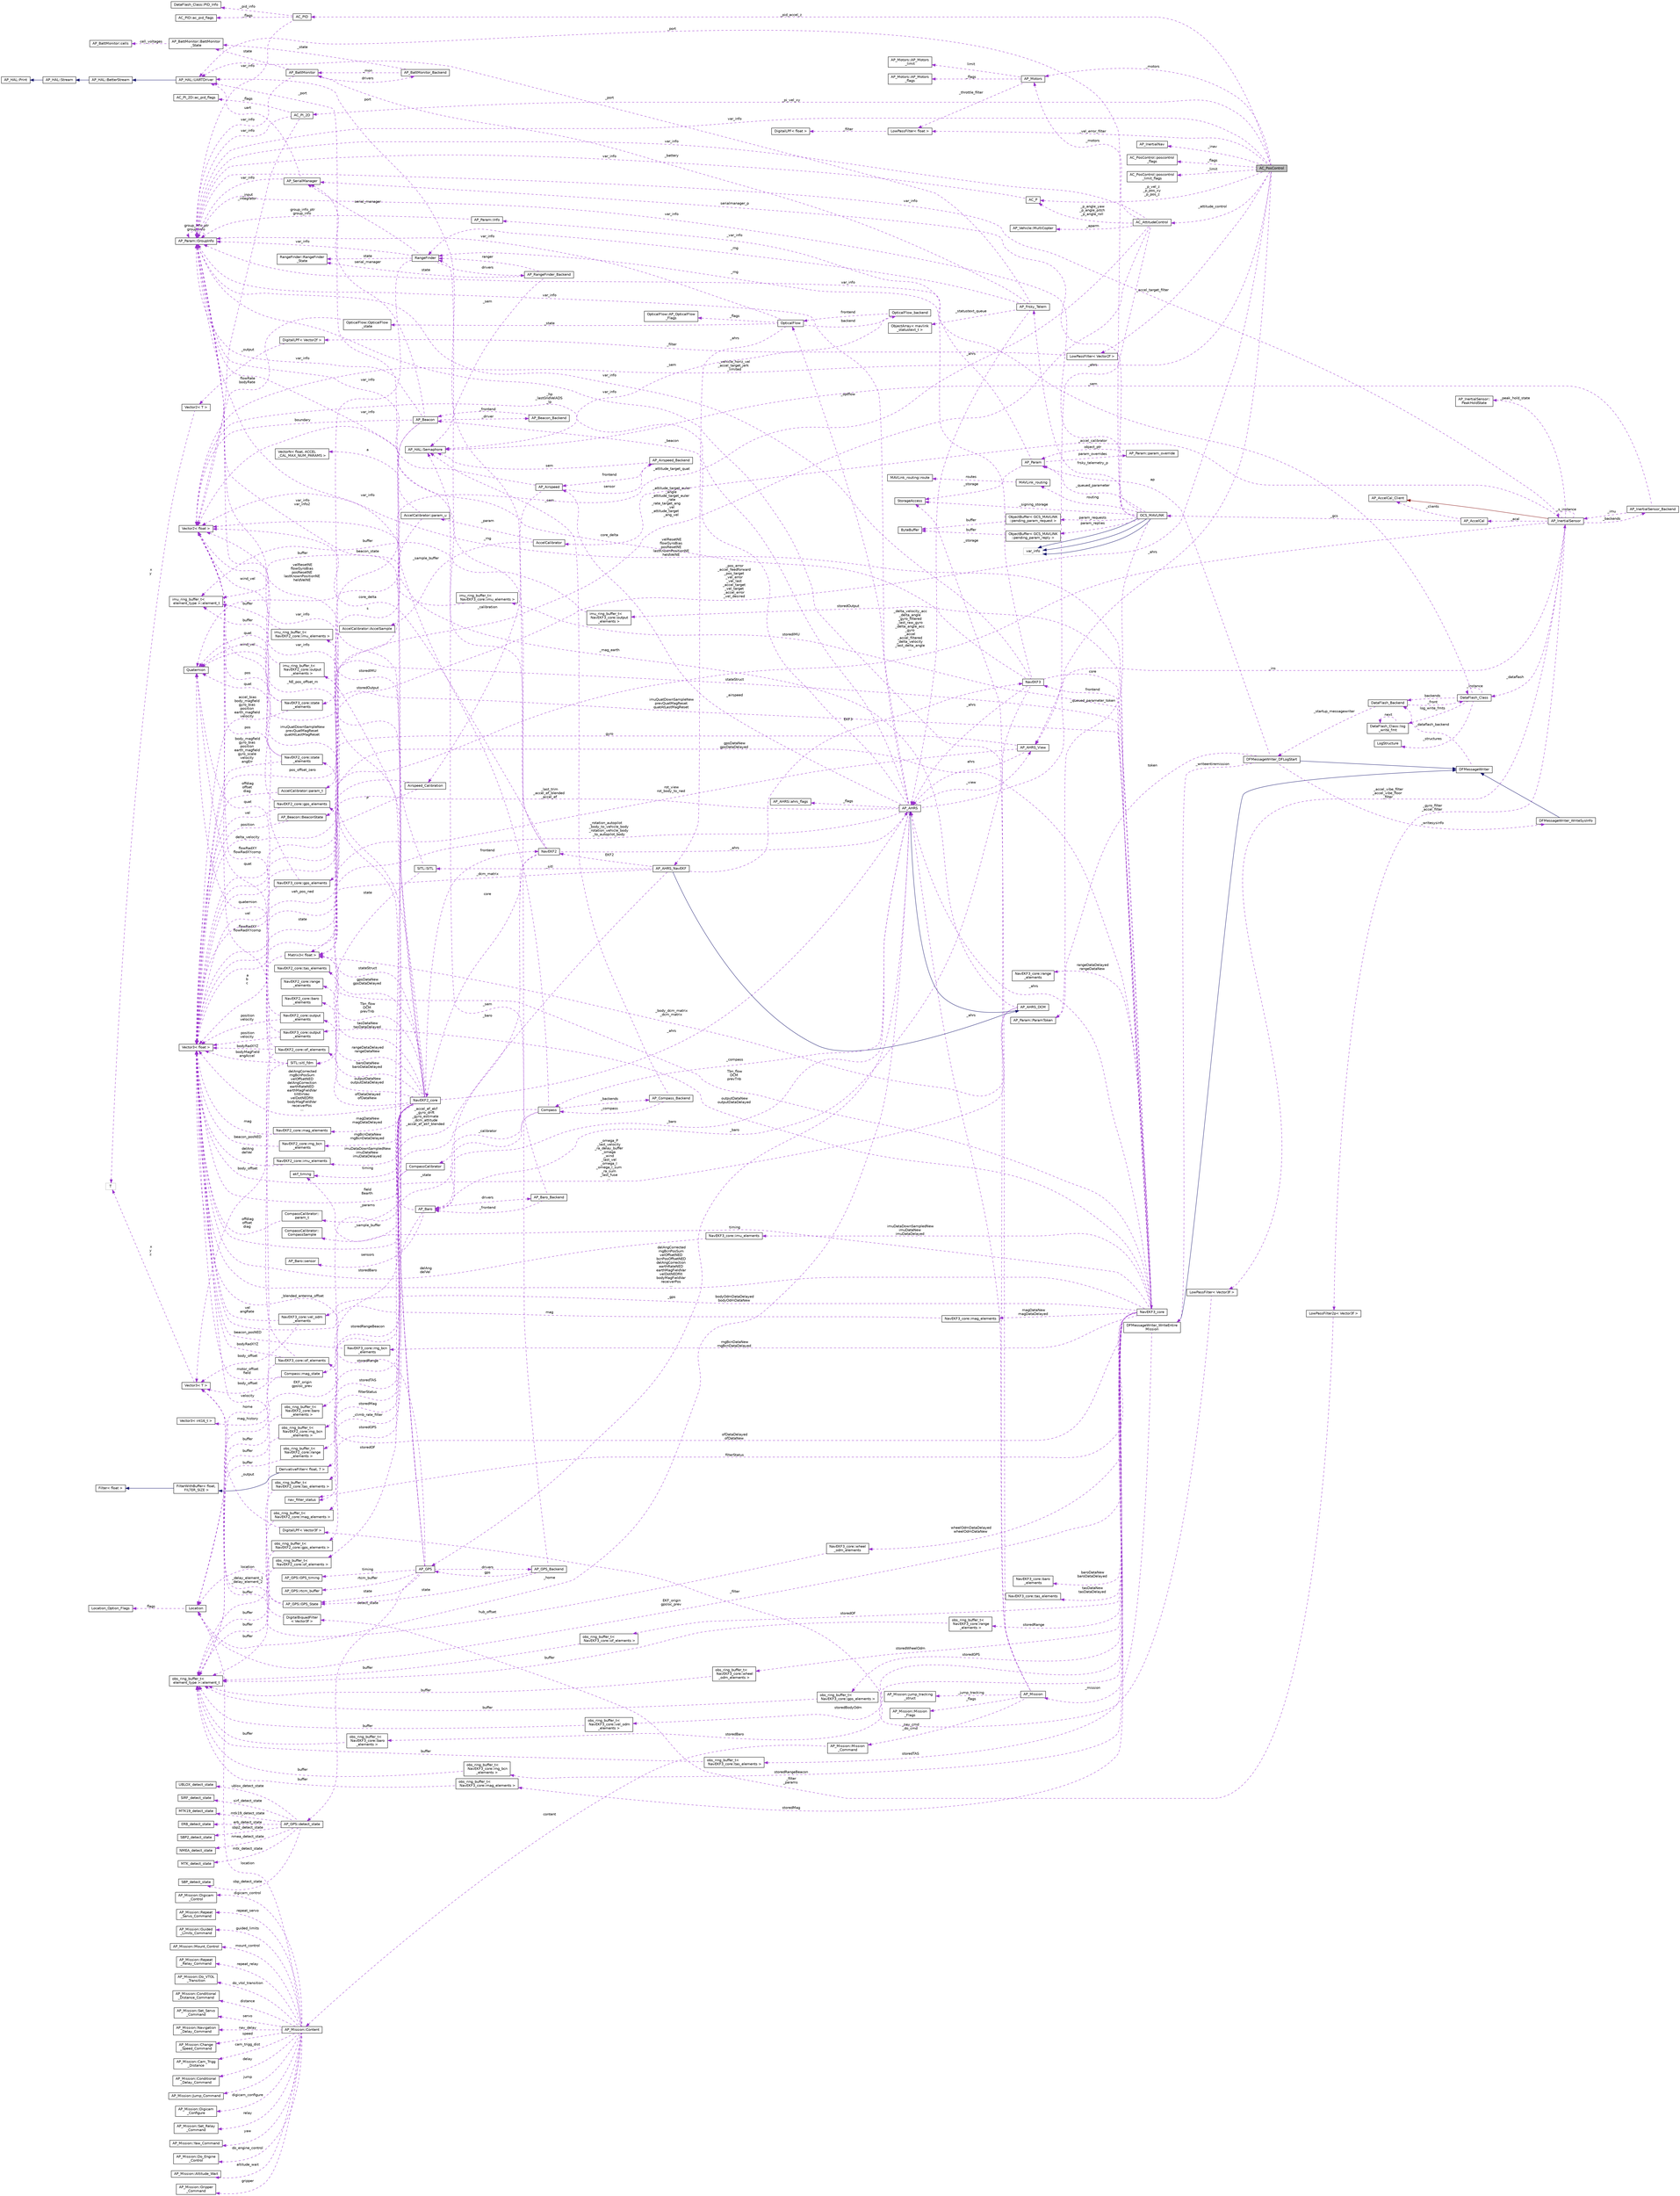 digraph "AC_PosControl"
{
 // INTERACTIVE_SVG=YES
  edge [fontname="Helvetica",fontsize="10",labelfontname="Helvetica",labelfontsize="10"];
  node [fontname="Helvetica",fontsize="10",shape=record];
  rankdir="LR";
  Node1 [label="AC_PosControl",height=0.2,width=0.4,color="black", fillcolor="grey75", style="filled", fontcolor="black"];
  Node2 -> Node1 [dir="back",color="darkorchid3",fontsize="10",style="dashed",label=" _accel_target_filter" ,fontname="Helvetica"];
  Node2 [label="LowPassFilter\< Vector2f \>",height=0.2,width=0.4,color="black", fillcolor="white", style="filled",URL="$classLowPassFilter.html"];
  Node3 -> Node2 [dir="back",color="darkorchid3",fontsize="10",style="dashed",label=" _filter" ,fontname="Helvetica"];
  Node3 [label="DigitalLPF\< Vector2f \>",height=0.2,width=0.4,color="black", fillcolor="white", style="filled",URL="$classDigitalLPF.html"];
  Node4 -> Node3 [dir="back",color="darkorchid3",fontsize="10",style="dashed",label=" _output" ,fontname="Helvetica"];
  Node4 [label="Vector2\< T \>",height=0.2,width=0.4,color="black", fillcolor="white", style="filled",URL="$structVector2.html"];
  Node5 -> Node4 [dir="back",color="darkorchid3",fontsize="10",style="dashed",label=" x\ny" ,fontname="Helvetica"];
  Node5 [label="T",height=0.2,width=0.4,color="grey75", fillcolor="white", style="filled"];
  Node6 -> Node1 [dir="back",color="darkorchid3",fontsize="10",style="dashed",label=" _pi_vel_xy" ,fontname="Helvetica"];
  Node6 [label="AC_PI_2D",height=0.2,width=0.4,color="black", fillcolor="white", style="filled",URL="$classAC__PI__2D.html",tooltip="Copter PID control class. "];
  Node7 -> Node6 [dir="back",color="darkorchid3",fontsize="10",style="dashed",label=" _flags" ,fontname="Helvetica"];
  Node7 [label="AC_PI_2D::ac_pid_flags",height=0.2,width=0.4,color="black", fillcolor="white", style="filled",URL="$structAC__PI__2D_1_1ac__pid__flags.html"];
  Node8 -> Node6 [dir="back",color="darkorchid3",fontsize="10",style="dashed",label=" var_info" ,fontname="Helvetica"];
  Node8 [label="AP_Param::GroupInfo",height=0.2,width=0.4,color="black", fillcolor="white", style="filled",URL="$structAP__Param_1_1GroupInfo.html"];
  Node8 -> Node8 [dir="back",color="darkorchid3",fontsize="10",style="dashed",label=" group_info_ptr\ngroup_info" ,fontname="Helvetica"];
  Node9 -> Node6 [dir="back",color="darkorchid3",fontsize="10",style="dashed",label=" _input\n_integrator" ,fontname="Helvetica"];
  Node9 [label="Vector2\< float \>",height=0.2,width=0.4,color="black", fillcolor="white", style="filled",URL="$structVector2.html"];
  Node10 -> Node1 [dir="back",color="darkorchid3",fontsize="10",style="dashed",label=" _vel_error_filter" ,fontname="Helvetica"];
  Node10 [label="LowPassFilter\< float \>",height=0.2,width=0.4,color="black", fillcolor="white", style="filled",URL="$classLowPassFilter.html"];
  Node11 -> Node10 [dir="back",color="darkorchid3",fontsize="10",style="dashed",label=" _filter" ,fontname="Helvetica"];
  Node11 [label="DigitalLPF\< float \>",height=0.2,width=0.4,color="black", fillcolor="white", style="filled",URL="$classDigitalLPF.html"];
  Node12 -> Node1 [dir="back",color="darkorchid3",fontsize="10",style="dashed",label=" _p_vel_z\n_p_pos_xy\n_p_pos_z" ,fontname="Helvetica"];
  Node12 [label="AC_P",height=0.2,width=0.4,color="black", fillcolor="white", style="filled",URL="$classAC__P.html",tooltip="Object managing one P controller. "];
  Node8 -> Node12 [dir="back",color="darkorchid3",fontsize="10",style="dashed",label=" var_info" ,fontname="Helvetica"];
  Node8 -> Node1 [dir="back",color="darkorchid3",fontsize="10",style="dashed",label=" var_info" ,fontname="Helvetica"];
  Node13 -> Node1 [dir="back",color="darkorchid3",fontsize="10",style="dashed",label=" _pos_error\n_accel_feedforward\n_pos_target\n_vel_error\n_vel_last\n_accel_target\n_vel_target\n_accel_error\n_vel_desired" ,fontname="Helvetica"];
  Node13 [label="Vector3\< float \>",height=0.2,width=0.4,color="black", fillcolor="white", style="filled",URL="$classVector3.html"];
  Node14 -> Node1 [dir="back",color="darkorchid3",fontsize="10",style="dashed",label=" _ahrs" ,fontname="Helvetica"];
  Node14 [label="AP_AHRS_View",height=0.2,width=0.4,color="black", fillcolor="white", style="filled",URL="$classAP__AHRS__View.html"];
  Node15 -> Node14 [dir="back",color="darkorchid3",fontsize="10",style="dashed",label=" rot_view\nrot_body_to_ned" ,fontname="Helvetica"];
  Node15 [label="Matrix3\< float \>",height=0.2,width=0.4,color="black", fillcolor="white", style="filled",URL="$classMatrix3.html"];
  Node13 -> Node15 [dir="back",color="darkorchid3",fontsize="10",style="dashed",label=" a\nb\nc" ,fontname="Helvetica"];
  Node13 -> Node14 [dir="back",color="darkorchid3",fontsize="10",style="dashed",label=" gyro" ,fontname="Helvetica"];
  Node16 -> Node14 [dir="back",color="darkorchid3",fontsize="10",style="dashed",label=" ahrs" ,fontname="Helvetica"];
  Node16 [label="AP_AHRS",height=0.2,width=0.4,color="black", fillcolor="white", style="filled",URL="$classAP__AHRS.html"];
  Node15 -> Node16 [dir="back",color="darkorchid3",fontsize="10",style="dashed",label=" _rotation_autopilot\l_body_to_vehicle_body\n_rotation_vehicle_body\l_to_autopilot_body" ,fontname="Helvetica"];
  Node17 -> Node16 [dir="back",color="darkorchid3",fontsize="10",style="dashed",label=" _flags" ,fontname="Helvetica"];
  Node17 [label="AP_AHRS::ahrs_flags",height=0.2,width=0.4,color="black", fillcolor="white", style="filled",URL="$structAP__AHRS_1_1ahrs__flags.html"];
  Node18 -> Node16 [dir="back",color="darkorchid3",fontsize="10",style="dashed",label=" _baro" ,fontname="Helvetica"];
  Node18 [label="AP_Baro",height=0.2,width=0.4,color="black", fillcolor="white", style="filled",URL="$classAP__Baro.html"];
  Node19 -> Node18 [dir="back",color="darkorchid3",fontsize="10",style="dashed",label=" sensors" ,fontname="Helvetica"];
  Node19 [label="AP_Baro::sensor",height=0.2,width=0.4,color="black", fillcolor="white", style="filled",URL="$structAP__Baro_1_1sensor.html"];
  Node20 -> Node18 [dir="back",color="darkorchid3",fontsize="10",style="dashed",label=" _climb_rate_filter" ,fontname="Helvetica"];
  Node20 [label="DerivativeFilter\< float, 7 \>",height=0.2,width=0.4,color="black", fillcolor="white", style="filled",URL="$classDerivativeFilter.html"];
  Node21 -> Node20 [dir="back",color="midnightblue",fontsize="10",style="solid",fontname="Helvetica"];
  Node21 [label="FilterWithBuffer\< float,\l FILTER_SIZE \>",height=0.2,width=0.4,color="black", fillcolor="white", style="filled",URL="$classFilterWithBuffer.html"];
  Node22 -> Node21 [dir="back",color="midnightblue",fontsize="10",style="solid",fontname="Helvetica"];
  Node22 [label="Filter\< float \>",height=0.2,width=0.4,color="black", fillcolor="white", style="filled",URL="$classFilter.html"];
  Node8 -> Node18 [dir="back",color="darkorchid3",fontsize="10",style="dashed",label=" var_info" ,fontname="Helvetica"];
  Node23 -> Node18 [dir="back",color="darkorchid3",fontsize="10",style="dashed",label=" drivers" ,fontname="Helvetica"];
  Node23 [label="AP_Baro_Backend",height=0.2,width=0.4,color="black", fillcolor="white", style="filled",URL="$classAP__Baro__Backend.html"];
  Node18 -> Node23 [dir="back",color="darkorchid3",fontsize="10",style="dashed",label=" _frontend" ,fontname="Helvetica"];
  Node24 -> Node23 [dir="back",color="darkorchid3",fontsize="10",style="dashed",label=" _sem" ,fontname="Helvetica"];
  Node24 [label="AP_HAL::Semaphore",height=0.2,width=0.4,color="black", fillcolor="white", style="filled",URL="$classAP__HAL_1_1Semaphore.html"];
  Node25 -> Node16 [dir="back",color="darkorchid3",fontsize="10",style="dashed",label=" _optflow" ,fontname="Helvetica"];
  Node25 [label="OpticalFlow",height=0.2,width=0.4,color="black", fillcolor="white", style="filled",URL="$classOpticalFlow.html"];
  Node26 -> Node25 [dir="back",color="darkorchid3",fontsize="10",style="dashed",label=" _ahrs" ,fontname="Helvetica"];
  Node26 [label="AP_AHRS_NavEKF",height=0.2,width=0.4,color="black", fillcolor="white", style="filled",URL="$classAP__AHRS__NavEKF.html"];
  Node27 -> Node26 [dir="back",color="midnightblue",fontsize="10",style="solid",fontname="Helvetica"];
  Node27 [label="AP_AHRS_DCM",height=0.2,width=0.4,color="black", fillcolor="white", style="filled",URL="$classAP__AHRS__DCM.html"];
  Node16 -> Node27 [dir="back",color="midnightblue",fontsize="10",style="solid",fontname="Helvetica"];
  Node15 -> Node27 [dir="back",color="darkorchid3",fontsize="10",style="dashed",label=" _body_dcm_matrix\n_dcm_matrix" ,fontname="Helvetica"];
  Node13 -> Node27 [dir="back",color="darkorchid3",fontsize="10",style="dashed",label=" _omega_P\n_last_velocity\n_ra_delay_buffer\n_omega\n_wind\n_last_vel\n_omega_I\n_omega_I_sum\n_ra_sum\n_last_fuse\n..." ,fontname="Helvetica"];
  Node9 -> Node27 [dir="back",color="darkorchid3",fontsize="10",style="dashed",label=" _mag_earth" ,fontname="Helvetica"];
  Node15 -> Node26 [dir="back",color="darkorchid3",fontsize="10",style="dashed",label=" _dcm_matrix" ,fontname="Helvetica"];
  Node28 -> Node26 [dir="back",color="darkorchid3",fontsize="10",style="dashed",label=" EKF2" ,fontname="Helvetica"];
  Node28 [label="NavEKF2",height=0.2,width=0.4,color="black", fillcolor="white", style="filled",URL="$classNavEKF2.html"];
  Node18 -> Node28 [dir="back",color="darkorchid3",fontsize="10",style="dashed",label=" _baro" ,fontname="Helvetica"];
  Node8 -> Node28 [dir="back",color="darkorchid3",fontsize="10",style="dashed",label=" var_info" ,fontname="Helvetica"];
  Node9 -> Node28 [dir="back",color="darkorchid3",fontsize="10",style="dashed",label=" core_delta" ,fontname="Helvetica"];
  Node29 -> Node28 [dir="back",color="darkorchid3",fontsize="10",style="dashed",label=" _rng" ,fontname="Helvetica"];
  Node29 [label="RangeFinder",height=0.2,width=0.4,color="black", fillcolor="white", style="filled",URL="$classRangeFinder.html"];
  Node30 -> Node29 [dir="back",color="darkorchid3",fontsize="10",style="dashed",label=" serial_manager" ,fontname="Helvetica"];
  Node30 [label="AP_SerialManager",height=0.2,width=0.4,color="black", fillcolor="white", style="filled",URL="$classAP__SerialManager.html"];
  Node31 -> Node30 [dir="back",color="darkorchid3",fontsize="10",style="dashed",label=" uart" ,fontname="Helvetica"];
  Node31 [label="AP_HAL::UARTDriver",height=0.2,width=0.4,color="black", fillcolor="white", style="filled",URL="$classAP__HAL_1_1UARTDriver.html"];
  Node32 -> Node31 [dir="back",color="midnightblue",fontsize="10",style="solid",fontname="Helvetica"];
  Node32 [label="AP_HAL::BetterStream",height=0.2,width=0.4,color="black", fillcolor="white", style="filled",URL="$classAP__HAL_1_1BetterStream.html"];
  Node33 -> Node32 [dir="back",color="midnightblue",fontsize="10",style="solid",fontname="Helvetica"];
  Node33 [label="AP_HAL::Stream",height=0.2,width=0.4,color="black", fillcolor="white", style="filled",URL="$classAP__HAL_1_1Stream.html"];
  Node34 -> Node33 [dir="back",color="midnightblue",fontsize="10",style="solid",fontname="Helvetica"];
  Node34 [label="AP_HAL::Print",height=0.2,width=0.4,color="black", fillcolor="white", style="filled",URL="$classAP__HAL_1_1Print.html"];
  Node8 -> Node30 [dir="back",color="darkorchid3",fontsize="10",style="dashed",label=" var_info" ,fontname="Helvetica"];
  Node35 -> Node29 [dir="back",color="darkorchid3",fontsize="10",style="dashed",label=" state" ,fontname="Helvetica"];
  Node35 [label="RangeFinder::RangeFinder\l_State",height=0.2,width=0.4,color="black", fillcolor="white", style="filled",URL="$structRangeFinder_1_1RangeFinder__State.html"];
  Node8 -> Node29 [dir="back",color="darkorchid3",fontsize="10",style="dashed",label=" var_info" ,fontname="Helvetica"];
  Node13 -> Node29 [dir="back",color="darkorchid3",fontsize="10",style="dashed",label=" pos_offset_zero" ,fontname="Helvetica"];
  Node36 -> Node29 [dir="back",color="darkorchid3",fontsize="10",style="dashed",label=" drivers" ,fontname="Helvetica"];
  Node36 [label="AP_RangeFinder_Backend",height=0.2,width=0.4,color="black", fillcolor="white", style="filled",URL="$classAP__RangeFinder__Backend.html"];
  Node35 -> Node36 [dir="back",color="darkorchid3",fontsize="10",style="dashed",label=" state" ,fontname="Helvetica"];
  Node24 -> Node36 [dir="back",color="darkorchid3",fontsize="10",style="dashed",label=" _sem" ,fontname="Helvetica"];
  Node29 -> Node36 [dir="back",color="darkorchid3",fontsize="10",style="dashed",label=" ranger" ,fontname="Helvetica"];
  Node16 -> Node28 [dir="back",color="darkorchid3",fontsize="10",style="dashed",label=" _ahrs" ,fontname="Helvetica"];
  Node37 -> Node28 [dir="back",color="darkorchid3",fontsize="10",style="dashed",label=" core" ,fontname="Helvetica"];
  Node37 [label="NavEKF2_core",height=0.2,width=0.4,color="black", fillcolor="white", style="filled",URL="$classNavEKF2__core.html"];
  Node38 -> Node37 [dir="back",color="darkorchid3",fontsize="10",style="dashed",label=" magDataNew\nmagDataDelayed" ,fontname="Helvetica"];
  Node38 [label="NavEKF2_core::mag_elements",height=0.2,width=0.4,color="black", fillcolor="white", style="filled",URL="$structNavEKF2__core_1_1mag__elements.html"];
  Node13 -> Node38 [dir="back",color="darkorchid3",fontsize="10",style="dashed",label=" mag" ,fontname="Helvetica"];
  Node15 -> Node37 [dir="back",color="darkorchid3",fontsize="10",style="dashed",label=" Tbn_flow\nDCM\nprevTnb" ,fontname="Helvetica"];
  Node28 -> Node37 [dir="back",color="darkorchid3",fontsize="10",style="dashed",label=" frontend" ,fontname="Helvetica"];
  Node39 -> Node37 [dir="back",color="darkorchid3",fontsize="10",style="dashed",label=" baroDataNew\nbaroDataDelayed" ,fontname="Helvetica"];
  Node39 [label="NavEKF2_core::baro\l_elements",height=0.2,width=0.4,color="black", fillcolor="white", style="filled",URL="$structNavEKF2__core_1_1baro__elements.html"];
  Node40 -> Node37 [dir="back",color="darkorchid3",fontsize="10",style="dashed",label=" storedIMU" ,fontname="Helvetica"];
  Node40 [label="imu_ring_buffer_t\<\l NavEKF2_core::imu_elements \>",height=0.2,width=0.4,color="black", fillcolor="white", style="filled",URL="$classimu__ring__buffer__t.html"];
  Node41 -> Node40 [dir="back",color="darkorchid3",fontsize="10",style="dashed",label=" buffer" ,fontname="Helvetica"];
  Node41 [label="imu_ring_buffer_t\<\l element_type \>::element_t",height=0.2,width=0.4,color="black", fillcolor="white", style="filled",URL="$structimu__ring__buffer__t_1_1element__t.html"];
  Node42 -> Node37 [dir="back",color="darkorchid3",fontsize="10",style="dashed",label=" rngBcnDataNew\nrngBcnDataDelayed" ,fontname="Helvetica"];
  Node42 [label="NavEKF2_core::rng_bcn\l_elements",height=0.2,width=0.4,color="black", fillcolor="white", style="filled",URL="$structNavEKF2__core_1_1rng__bcn__elements.html"];
  Node13 -> Node42 [dir="back",color="darkorchid3",fontsize="10",style="dashed",label=" beacon_posNED" ,fontname="Helvetica"];
  Node43 -> Node37 [dir="back",color="darkorchid3",fontsize="10",style="dashed",label=" ofDataDelayed\nofDataNew" ,fontname="Helvetica"];
  Node43 [label="NavEKF2_core::of_elements",height=0.2,width=0.4,color="black", fillcolor="white", style="filled",URL="$structNavEKF2__core_1_1of__elements.html"];
  Node13 -> Node43 [dir="back",color="darkorchid3",fontsize="10",style="dashed",label=" bodyRadXYZ" ,fontname="Helvetica"];
  Node44 -> Node43 [dir="back",color="darkorchid3",fontsize="10",style="dashed",label=" body_offset" ,fontname="Helvetica"];
  Node44 [label="Vector3\< T \>",height=0.2,width=0.4,color="black", fillcolor="white", style="filled",URL="$classVector3.html"];
  Node5 -> Node44 [dir="back",color="darkorchid3",fontsize="10",style="dashed",label=" x\ny\nz" ,fontname="Helvetica"];
  Node9 -> Node43 [dir="back",color="darkorchid3",fontsize="10",style="dashed",label=" flowRadXY\nflowRadXYcomp" ,fontname="Helvetica"];
  Node45 -> Node37 [dir="back",color="darkorchid3",fontsize="10",style="dashed",label=" storedGPS" ,fontname="Helvetica"];
  Node45 [label="obs_ring_buffer_t\<\l NavEKF2_core::gps_elements \>",height=0.2,width=0.4,color="black", fillcolor="white", style="filled",URL="$classobs__ring__buffer__t.html"];
  Node46 -> Node45 [dir="back",color="darkorchid3",fontsize="10",style="dashed",label=" buffer" ,fontname="Helvetica"];
  Node46 [label="obs_ring_buffer_t\<\l element_type \>::element_t",height=0.2,width=0.4,color="black", fillcolor="white", style="filled",URL="$structobs__ring__buffer__t_1_1element__t.html"];
  Node47 -> Node37 [dir="back",color="darkorchid3",fontsize="10",style="dashed",label=" timing" ,fontname="Helvetica"];
  Node47 [label="ekf_timing",height=0.2,width=0.4,color="black", fillcolor="white", style="filled",URL="$structekf__timing.html"];
  Node48 -> Node37 [dir="back",color="darkorchid3",fontsize="10",style="dashed",label=" tasDataNew\ntasDataDelayed" ,fontname="Helvetica"];
  Node48 [label="NavEKF2_core::tas_elements",height=0.2,width=0.4,color="black", fillcolor="white", style="filled",URL="$structNavEKF2__core_1_1tas__elements.html"];
  Node49 -> Node37 [dir="back",color="darkorchid3",fontsize="10",style="dashed",label=" imuQuatDownSampleNew\nprevQuatMagReset\nquatAtLastMagReset" ,fontname="Helvetica"];
  Node49 [label="Quaternion",height=0.2,width=0.4,color="black", fillcolor="white", style="filled",URL="$classQuaternion.html"];
  Node50 -> Node37 [dir="back",color="darkorchid3",fontsize="10",style="dashed",label=" stateStruct" ,fontname="Helvetica"];
  Node50 [label="NavEKF2_core::state\l_elements",height=0.2,width=0.4,color="black", fillcolor="white", style="filled",URL="$structNavEKF2__core_1_1state__elements.html"];
  Node49 -> Node50 [dir="back",color="darkorchid3",fontsize="10",style="dashed",label=" quat" ,fontname="Helvetica"];
  Node13 -> Node50 [dir="back",color="darkorchid3",fontsize="10",style="dashed",label=" body_magfield\ngyro_bias\nposition\nearth_magfield\ngyro_scale\nvelocity\nangErr" ,fontname="Helvetica"];
  Node9 -> Node50 [dir="back",color="darkorchid3",fontsize="10",style="dashed",label=" wind_vel" ,fontname="Helvetica"];
  Node51 -> Node37 [dir="back",color="darkorchid3",fontsize="10",style="dashed",label=" storedOF" ,fontname="Helvetica"];
  Node51 [label="obs_ring_buffer_t\<\l NavEKF2_core::of_elements \>",height=0.2,width=0.4,color="black", fillcolor="white", style="filled",URL="$classobs__ring__buffer__t.html"];
  Node46 -> Node51 [dir="back",color="darkorchid3",fontsize="10",style="dashed",label=" buffer" ,fontname="Helvetica"];
  Node52 -> Node37 [dir="back",color="darkorchid3",fontsize="10",style="dashed",label=" imuDataDownSampledNew\nimuDataNew\nimuDataDelayed" ,fontname="Helvetica"];
  Node52 [label="NavEKF2_core::imu_elements",height=0.2,width=0.4,color="black", fillcolor="white", style="filled",URL="$structNavEKF2__core_1_1imu__elements.html"];
  Node13 -> Node52 [dir="back",color="darkorchid3",fontsize="10",style="dashed",label=" delAng\ndelVel" ,fontname="Helvetica"];
  Node13 -> Node37 [dir="back",color="darkorchid3",fontsize="10",style="dashed",label=" delAngCorrected\nrngBcnPosSum\nvelOffsetNED\ndelAngCorrection\nearthRateNED\nearthMagFieldVar\ntiltErrVec\nvelDotNEDfilt\nbodyMagFieldVar\nreceiverPos\n..." ,fontname="Helvetica"];
  Node53 -> Node37 [dir="back",color="darkorchid3",fontsize="10",style="dashed",label=" filterStatus" ,fontname="Helvetica"];
  Node53 [label="nav_filter_status",height=0.2,width=0.4,color="black", fillcolor="white", style="filled",URL="$unionnav__filter__status.html"];
  Node54 -> Node37 [dir="back",color="darkorchid3",fontsize="10",style="dashed",label=" outputDataNew\noutputDataDelayed" ,fontname="Helvetica"];
  Node54 [label="NavEKF2_core::output\l_elements",height=0.2,width=0.4,color="black", fillcolor="white", style="filled",URL="$structNavEKF2__core_1_1output__elements.html"];
  Node49 -> Node54 [dir="back",color="darkorchid3",fontsize="10",style="dashed",label=" quat" ,fontname="Helvetica"];
  Node13 -> Node54 [dir="back",color="darkorchid3",fontsize="10",style="dashed",label=" position\nvelocity" ,fontname="Helvetica"];
  Node55 -> Node37 [dir="back",color="darkorchid3",fontsize="10",style="dashed",label=" gpsDataNew\ngpsDataDelayed" ,fontname="Helvetica"];
  Node55 [label="NavEKF2_core::gps_elements",height=0.2,width=0.4,color="black", fillcolor="white", style="filled",URL="$structNavEKF2__core_1_1gps__elements.html"];
  Node13 -> Node55 [dir="back",color="darkorchid3",fontsize="10",style="dashed",label=" vel" ,fontname="Helvetica"];
  Node9 -> Node55 [dir="back",color="darkorchid3",fontsize="10",style="dashed",label=" pos" ,fontname="Helvetica"];
  Node9 -> Node37 [dir="back",color="darkorchid3",fontsize="10",style="dashed",label=" velResetNE\nflowGyroBias\nposResetNE\nlastKnownPositionNE\nheldVelNE" ,fontname="Helvetica"];
  Node56 -> Node37 [dir="back",color="darkorchid3",fontsize="10",style="dashed",label=" storedBaro" ,fontname="Helvetica"];
  Node56 [label="obs_ring_buffer_t\<\l NavEKF2_core::baro\l_elements \>",height=0.2,width=0.4,color="black", fillcolor="white", style="filled",URL="$classobs__ring__buffer__t.html"];
  Node46 -> Node56 [dir="back",color="darkorchid3",fontsize="10",style="dashed",label=" buffer" ,fontname="Helvetica"];
  Node57 -> Node37 [dir="back",color="darkorchid3",fontsize="10",style="dashed",label=" storedRangeBeacon" ,fontname="Helvetica"];
  Node57 [label="obs_ring_buffer_t\<\l NavEKF2_core::rng_bcn\l_elements \>",height=0.2,width=0.4,color="black", fillcolor="white", style="filled",URL="$classobs__ring__buffer__t.html"];
  Node46 -> Node57 [dir="back",color="darkorchid3",fontsize="10",style="dashed",label=" buffer" ,fontname="Helvetica"];
  Node58 -> Node37 [dir="back",color="darkorchid3",fontsize="10",style="dashed",label=" storedRange" ,fontname="Helvetica"];
  Node58 [label="obs_ring_buffer_t\<\l NavEKF2_core::range\l_elements \>",height=0.2,width=0.4,color="black", fillcolor="white", style="filled",URL="$classobs__ring__buffer__t.html"];
  Node46 -> Node58 [dir="back",color="darkorchid3",fontsize="10",style="dashed",label=" buffer" ,fontname="Helvetica"];
  Node59 -> Node37 [dir="back",color="darkorchid3",fontsize="10",style="dashed",label=" storedTAS" ,fontname="Helvetica"];
  Node59 [label="obs_ring_buffer_t\<\l NavEKF2_core::tas_elements \>",height=0.2,width=0.4,color="black", fillcolor="white", style="filled",URL="$classobs__ring__buffer__t.html"];
  Node46 -> Node59 [dir="back",color="darkorchid3",fontsize="10",style="dashed",label=" buffer" ,fontname="Helvetica"];
  Node16 -> Node37 [dir="back",color="darkorchid3",fontsize="10",style="dashed",label=" _ahrs" ,fontname="Helvetica"];
  Node60 -> Node37 [dir="back",color="darkorchid3",fontsize="10",style="dashed",label=" storedMag" ,fontname="Helvetica"];
  Node60 [label="obs_ring_buffer_t\<\l NavEKF2_core::mag_elements \>",height=0.2,width=0.4,color="black", fillcolor="white", style="filled",URL="$classobs__ring__buffer__t.html"];
  Node46 -> Node60 [dir="back",color="darkorchid3",fontsize="10",style="dashed",label=" buffer" ,fontname="Helvetica"];
  Node61 -> Node37 [dir="back",color="darkorchid3",fontsize="10",style="dashed",label=" rangeDataDelayed\nrangeDataNew" ,fontname="Helvetica"];
  Node61 [label="NavEKF2_core::range\l_elements",height=0.2,width=0.4,color="black", fillcolor="white", style="filled",URL="$structNavEKF2__core_1_1range__elements.html"];
  Node62 -> Node37 [dir="back",color="darkorchid3",fontsize="10",style="dashed",label=" EKF_origin\ngpsloc_prev" ,fontname="Helvetica"];
  Node62 [label="Location",height=0.2,width=0.4,color="black", fillcolor="white", style="filled",URL="$structLocation.html"];
  Node63 -> Node62 [dir="back",color="darkorchid3",fontsize="10",style="dashed",label=" flags" ,fontname="Helvetica"];
  Node63 [label="Location_Option_Flags",height=0.2,width=0.4,color="black", fillcolor="white", style="filled",URL="$structLocation__Option__Flags.html"];
  Node64 -> Node37 [dir="back",color="darkorchid3",fontsize="10",style="dashed",label=" storedOutput" ,fontname="Helvetica"];
  Node64 [label="imu_ring_buffer_t\<\l NavEKF2_core::output\l_elements \>",height=0.2,width=0.4,color="black", fillcolor="white", style="filled",URL="$classimu__ring__buffer__t.html"];
  Node41 -> Node64 [dir="back",color="darkorchid3",fontsize="10",style="dashed",label=" buffer" ,fontname="Helvetica"];
  Node65 -> Node26 [dir="back",color="darkorchid3",fontsize="10",style="dashed",label=" EKF3" ,fontname="Helvetica"];
  Node65 [label="NavEKF3",height=0.2,width=0.4,color="black", fillcolor="white", style="filled",URL="$classNavEKF3.html"];
  Node66 -> Node65 [dir="back",color="darkorchid3",fontsize="10",style="dashed",label=" core" ,fontname="Helvetica"];
  Node66 [label="NavEKF3_core",height=0.2,width=0.4,color="black", fillcolor="white", style="filled",URL="$classNavEKF3__core.html"];
  Node67 -> Node66 [dir="back",color="darkorchid3",fontsize="10",style="dashed",label=" storedMag" ,fontname="Helvetica"];
  Node67 [label="obs_ring_buffer_t\<\l NavEKF3_core::mag_elements \>",height=0.2,width=0.4,color="black", fillcolor="white", style="filled",URL="$classobs__ring__buffer__t.html"];
  Node46 -> Node67 [dir="back",color="darkorchid3",fontsize="10",style="dashed",label=" buffer" ,fontname="Helvetica"];
  Node68 -> Node66 [dir="back",color="darkorchid3",fontsize="10",style="dashed",label=" outputDataNew\noutputDataDelayed" ,fontname="Helvetica"];
  Node68 [label="NavEKF3_core::output\l_elements",height=0.2,width=0.4,color="black", fillcolor="white", style="filled",URL="$structNavEKF3__core_1_1output__elements.html"];
  Node49 -> Node68 [dir="back",color="darkorchid3",fontsize="10",style="dashed",label=" quat" ,fontname="Helvetica"];
  Node13 -> Node68 [dir="back",color="darkorchid3",fontsize="10",style="dashed",label=" position\nvelocity" ,fontname="Helvetica"];
  Node69 -> Node66 [dir="back",color="darkorchid3",fontsize="10",style="dashed",label=" gpsDataNew\ngpsDataDelayed" ,fontname="Helvetica"];
  Node69 [label="NavEKF3_core::gps_elements",height=0.2,width=0.4,color="black", fillcolor="white", style="filled",URL="$structNavEKF3__core_1_1gps__elements.html"];
  Node13 -> Node69 [dir="back",color="darkorchid3",fontsize="10",style="dashed",label=" vel" ,fontname="Helvetica"];
  Node9 -> Node69 [dir="back",color="darkorchid3",fontsize="10",style="dashed",label=" pos" ,fontname="Helvetica"];
  Node15 -> Node66 [dir="back",color="darkorchid3",fontsize="10",style="dashed",label=" Tbn_flow\nDCM\nprevTnb" ,fontname="Helvetica"];
  Node65 -> Node66 [dir="back",color="darkorchid3",fontsize="10",style="dashed",label=" frontend" ,fontname="Helvetica"];
  Node70 -> Node66 [dir="back",color="darkorchid3",fontsize="10",style="dashed",label=" storedOF" ,fontname="Helvetica"];
  Node70 [label="obs_ring_buffer_t\<\l NavEKF3_core::of_elements \>",height=0.2,width=0.4,color="black", fillcolor="white", style="filled",URL="$classobs__ring__buffer__t.html"];
  Node46 -> Node70 [dir="back",color="darkorchid3",fontsize="10",style="dashed",label=" buffer" ,fontname="Helvetica"];
  Node47 -> Node66 [dir="back",color="darkorchid3",fontsize="10",style="dashed",label=" timing" ,fontname="Helvetica"];
  Node71 -> Node66 [dir="back",color="darkorchid3",fontsize="10",style="dashed",label=" wheelOdmDataDelayed\nwheelOdmDataNew" ,fontname="Helvetica"];
  Node71 [label="NavEKF3_core::wheel\l_odm_elements",height=0.2,width=0.4,color="black", fillcolor="white", style="filled",URL="$structNavEKF3__core_1_1wheel__odm__elements.html"];
  Node44 -> Node71 [dir="back",color="darkorchid3",fontsize="10",style="dashed",label=" hub_offset" ,fontname="Helvetica"];
  Node72 -> Node66 [dir="back",color="darkorchid3",fontsize="10",style="dashed",label=" bodyOdmDataDelayed\nbodyOdmDataNew" ,fontname="Helvetica"];
  Node72 [label="NavEKF3_core::vel_odm\l_elements",height=0.2,width=0.4,color="black", fillcolor="white", style="filled",URL="$structNavEKF3__core_1_1vel__odm__elements.html"];
  Node13 -> Node72 [dir="back",color="darkorchid3",fontsize="10",style="dashed",label=" vel\nangRate" ,fontname="Helvetica"];
  Node44 -> Node72 [dir="back",color="darkorchid3",fontsize="10",style="dashed",label=" body_offset" ,fontname="Helvetica"];
  Node49 -> Node66 [dir="back",color="darkorchid3",fontsize="10",style="dashed",label=" imuQuatDownSampleNew\nprevQuatMagReset\nquatAtLastMagReset" ,fontname="Helvetica"];
  Node73 -> Node66 [dir="back",color="darkorchid3",fontsize="10",style="dashed",label=" storedWheelOdm" ,fontname="Helvetica"];
  Node73 [label="obs_ring_buffer_t\<\l NavEKF3_core::wheel\l_odm_elements \>",height=0.2,width=0.4,color="black", fillcolor="white", style="filled",URL="$classobs__ring__buffer__t.html"];
  Node46 -> Node73 [dir="back",color="darkorchid3",fontsize="10",style="dashed",label=" buffer" ,fontname="Helvetica"];
  Node13 -> Node66 [dir="back",color="darkorchid3",fontsize="10",style="dashed",label=" delAngCorrected\nrngBcnPosSum\nvelOffsetNED\nbcnPosOffsetNED\ndelAngCorrection\nearthRateNED\nearthMagFieldVar\nvelDotNEDfilt\nbodyMagFieldVar\nreceiverPos\n..." ,fontname="Helvetica"];
  Node53 -> Node66 [dir="back",color="darkorchid3",fontsize="10",style="dashed",label=" filterStatus" ,fontname="Helvetica"];
  Node74 -> Node66 [dir="back",color="darkorchid3",fontsize="10",style="dashed",label=" magDataNew\nmagDataDelayed" ,fontname="Helvetica"];
  Node74 [label="NavEKF3_core::mag_elements",height=0.2,width=0.4,color="black", fillcolor="white", style="filled",URL="$structNavEKF3__core_1_1mag__elements.html"];
  Node13 -> Node74 [dir="back",color="darkorchid3",fontsize="10",style="dashed",label=" mag" ,fontname="Helvetica"];
  Node9 -> Node66 [dir="back",color="darkorchid3",fontsize="10",style="dashed",label=" velResetNE\nflowGyroBias\nposResetNE\nlastKnownPositionNE\nheldVelNE" ,fontname="Helvetica"];
  Node75 -> Node66 [dir="back",color="darkorchid3",fontsize="10",style="dashed",label=" storedGPS" ,fontname="Helvetica"];
  Node75 [label="obs_ring_buffer_t\<\l NavEKF3_core::gps_elements \>",height=0.2,width=0.4,color="black", fillcolor="white", style="filled",URL="$classobs__ring__buffer__t.html"];
  Node46 -> Node75 [dir="back",color="darkorchid3",fontsize="10",style="dashed",label=" buffer" ,fontname="Helvetica"];
  Node76 -> Node66 [dir="back",color="darkorchid3",fontsize="10",style="dashed",label=" stateStruct" ,fontname="Helvetica"];
  Node76 [label="NavEKF3_core::state\l_elements",height=0.2,width=0.4,color="black", fillcolor="white", style="filled",URL="$structNavEKF3__core_1_1state__elements.html"];
  Node49 -> Node76 [dir="back",color="darkorchid3",fontsize="10",style="dashed",label=" quat" ,fontname="Helvetica"];
  Node13 -> Node76 [dir="back",color="darkorchid3",fontsize="10",style="dashed",label=" accel_bias\nbody_magfield\ngyro_bias\nposition\nearth_magfield\nvelocity" ,fontname="Helvetica"];
  Node9 -> Node76 [dir="back",color="darkorchid3",fontsize="10",style="dashed",label=" wind_vel" ,fontname="Helvetica"];
  Node77 -> Node66 [dir="back",color="darkorchid3",fontsize="10",style="dashed",label=" storedRange" ,fontname="Helvetica"];
  Node77 [label="obs_ring_buffer_t\<\l NavEKF3_core::range\l_elements \>",height=0.2,width=0.4,color="black", fillcolor="white", style="filled",URL="$classobs__ring__buffer__t.html"];
  Node46 -> Node77 [dir="back",color="darkorchid3",fontsize="10",style="dashed",label=" buffer" ,fontname="Helvetica"];
  Node78 -> Node66 [dir="back",color="darkorchid3",fontsize="10",style="dashed",label=" rngBcnDataNew\nrngBcnDataDelayed" ,fontname="Helvetica"];
  Node78 [label="NavEKF3_core::rng_bcn\l_elements",height=0.2,width=0.4,color="black", fillcolor="white", style="filled",URL="$structNavEKF3__core_1_1rng__bcn__elements.html"];
  Node13 -> Node78 [dir="back",color="darkorchid3",fontsize="10",style="dashed",label=" beacon_posNED" ,fontname="Helvetica"];
  Node79 -> Node66 [dir="back",color="darkorchid3",fontsize="10",style="dashed",label=" baroDataNew\nbaroDataDelayed" ,fontname="Helvetica"];
  Node79 [label="NavEKF3_core::baro\l_elements",height=0.2,width=0.4,color="black", fillcolor="white", style="filled",URL="$structNavEKF3__core_1_1baro__elements.html"];
  Node16 -> Node66 [dir="back",color="darkorchid3",fontsize="10",style="dashed",label=" _ahrs" ,fontname="Helvetica"];
  Node80 -> Node66 [dir="back",color="darkorchid3",fontsize="10",style="dashed",label=" storedBaro" ,fontname="Helvetica"];
  Node80 [label="obs_ring_buffer_t\<\l NavEKF3_core::baro\l_elements \>",height=0.2,width=0.4,color="black", fillcolor="white", style="filled",URL="$classobs__ring__buffer__t.html"];
  Node46 -> Node80 [dir="back",color="darkorchid3",fontsize="10",style="dashed",label=" buffer" ,fontname="Helvetica"];
  Node62 -> Node66 [dir="back",color="darkorchid3",fontsize="10",style="dashed",label=" EKF_origin\ngpsloc_prev" ,fontname="Helvetica"];
  Node81 -> Node66 [dir="back",color="darkorchid3",fontsize="10",style="dashed",label=" tasDataNew\ntasDataDelayed" ,fontname="Helvetica"];
  Node81 [label="NavEKF3_core::tas_elements",height=0.2,width=0.4,color="black", fillcolor="white", style="filled",URL="$structNavEKF3__core_1_1tas__elements.html"];
  Node82 -> Node66 [dir="back",color="darkorchid3",fontsize="10",style="dashed",label=" storedIMU" ,fontname="Helvetica"];
  Node82 [label="imu_ring_buffer_t\<\l NavEKF3_core::imu_elements \>",height=0.2,width=0.4,color="black", fillcolor="white", style="filled",URL="$classimu__ring__buffer__t.html"];
  Node41 -> Node82 [dir="back",color="darkorchid3",fontsize="10",style="dashed",label=" buffer" ,fontname="Helvetica"];
  Node83 -> Node66 [dir="back",color="darkorchid3",fontsize="10",style="dashed",label=" storedRangeBeacon" ,fontname="Helvetica"];
  Node83 [label="obs_ring_buffer_t\<\l NavEKF3_core::rng_bcn\l_elements \>",height=0.2,width=0.4,color="black", fillcolor="white", style="filled",URL="$classobs__ring__buffer__t.html"];
  Node46 -> Node83 [dir="back",color="darkorchid3",fontsize="10",style="dashed",label=" buffer" ,fontname="Helvetica"];
  Node84 -> Node66 [dir="back",color="darkorchid3",fontsize="10",style="dashed",label=" storedBodyOdm" ,fontname="Helvetica"];
  Node84 [label="obs_ring_buffer_t\<\l NavEKF3_core::vel_odm\l_elements \>",height=0.2,width=0.4,color="black", fillcolor="white", style="filled",URL="$classobs__ring__buffer__t.html"];
  Node46 -> Node84 [dir="back",color="darkorchid3",fontsize="10",style="dashed",label=" buffer" ,fontname="Helvetica"];
  Node85 -> Node66 [dir="back",color="darkorchid3",fontsize="10",style="dashed",label=" ofDataDelayed\nofDataNew" ,fontname="Helvetica"];
  Node85 [label="NavEKF3_core::of_elements",height=0.2,width=0.4,color="black", fillcolor="white", style="filled",URL="$structNavEKF3__core_1_1of__elements.html"];
  Node13 -> Node85 [dir="back",color="darkorchid3",fontsize="10",style="dashed",label=" bodyRadXYZ" ,fontname="Helvetica"];
  Node44 -> Node85 [dir="back",color="darkorchid3",fontsize="10",style="dashed",label=" body_offset" ,fontname="Helvetica"];
  Node9 -> Node85 [dir="back",color="darkorchid3",fontsize="10",style="dashed",label=" flowRadXY\nflowRadXYcomp" ,fontname="Helvetica"];
  Node86 -> Node66 [dir="back",color="darkorchid3",fontsize="10",style="dashed",label=" rangeDataDelayed\nrangeDataNew" ,fontname="Helvetica"];
  Node86 [label="NavEKF3_core::range\l_elements",height=0.2,width=0.4,color="black", fillcolor="white", style="filled",URL="$structNavEKF3__core_1_1range__elements.html"];
  Node87 -> Node66 [dir="back",color="darkorchid3",fontsize="10",style="dashed",label=" imuDataDownSampledNew\nimuDataNew\nimuDataDelayed" ,fontname="Helvetica"];
  Node87 [label="NavEKF3_core::imu_elements",height=0.2,width=0.4,color="black", fillcolor="white", style="filled",URL="$structNavEKF3__core_1_1imu__elements.html"];
  Node13 -> Node87 [dir="back",color="darkorchid3",fontsize="10",style="dashed",label=" delAng\ndelVel" ,fontname="Helvetica"];
  Node88 -> Node66 [dir="back",color="darkorchid3",fontsize="10",style="dashed",label=" storedOutput" ,fontname="Helvetica"];
  Node88 [label="imu_ring_buffer_t\<\l NavEKF3_core::output\l_elements \>",height=0.2,width=0.4,color="black", fillcolor="white", style="filled",URL="$classimu__ring__buffer__t.html"];
  Node41 -> Node88 [dir="back",color="darkorchid3",fontsize="10",style="dashed",label=" buffer" ,fontname="Helvetica"];
  Node89 -> Node66 [dir="back",color="darkorchid3",fontsize="10",style="dashed",label=" storedTAS" ,fontname="Helvetica"];
  Node89 [label="obs_ring_buffer_t\<\l NavEKF3_core::tas_elements \>",height=0.2,width=0.4,color="black", fillcolor="white", style="filled",URL="$classobs__ring__buffer__t.html"];
  Node46 -> Node89 [dir="back",color="darkorchid3",fontsize="10",style="dashed",label=" buffer" ,fontname="Helvetica"];
  Node18 -> Node65 [dir="back",color="darkorchid3",fontsize="10",style="dashed",label=" _baro" ,fontname="Helvetica"];
  Node8 -> Node65 [dir="back",color="darkorchid3",fontsize="10",style="dashed",label=" var_info" ,fontname="Helvetica"];
  Node9 -> Node65 [dir="back",color="darkorchid3",fontsize="10",style="dashed",label=" core_delta" ,fontname="Helvetica"];
  Node29 -> Node65 [dir="back",color="darkorchid3",fontsize="10",style="dashed",label=" _rng" ,fontname="Helvetica"];
  Node16 -> Node65 [dir="back",color="darkorchid3",fontsize="10",style="dashed",label=" _ahrs" ,fontname="Helvetica"];
  Node90 -> Node26 [dir="back",color="darkorchid3",fontsize="10",style="dashed",label=" _sitl" ,fontname="Helvetica"];
  Node90 [label="SITL::SITL",height=0.2,width=0.4,color="black", fillcolor="white", style="filled",URL="$classSITL_1_1SITL.html"];
  Node8 -> Node90 [dir="back",color="darkorchid3",fontsize="10",style="dashed",label=" var_info\nvar_info2" ,fontname="Helvetica"];
  Node91 -> Node90 [dir="back",color="darkorchid3",fontsize="10",style="dashed",label=" state" ,fontname="Helvetica"];
  Node91 [label="SITL::sitl_fdm",height=0.2,width=0.4,color="black", fillcolor="white", style="filled",URL="$structSITL_1_1sitl__fdm.html"];
  Node49 -> Node91 [dir="back",color="darkorchid3",fontsize="10",style="dashed",label=" quaternion" ,fontname="Helvetica"];
  Node13 -> Node91 [dir="back",color="darkorchid3",fontsize="10",style="dashed",label=" bodyMagField\nangAccel" ,fontname="Helvetica"];
  Node62 -> Node91 [dir="back",color="darkorchid3",fontsize="10",style="dashed",label=" home" ,fontname="Helvetica"];
  Node13 -> Node26 [dir="back",color="darkorchid3",fontsize="10",style="dashed",label=" _accel_ef_ekf\n_gyro_drift\n_gyro_estimate\n_dcm_attitude\n_accel_ef_ekf_blended" ,fontname="Helvetica"];
  Node8 -> Node25 [dir="back",color="darkorchid3",fontsize="10",style="dashed",label=" var_info" ,fontname="Helvetica"];
  Node92 -> Node25 [dir="back",color="darkorchid3",fontsize="10",style="dashed",label=" _state" ,fontname="Helvetica"];
  Node92 [label="OpticalFlow::OpticalFlow\l_state",height=0.2,width=0.4,color="black", fillcolor="white", style="filled",URL="$structOpticalFlow_1_1OpticalFlow__state.html"];
  Node9 -> Node92 [dir="back",color="darkorchid3",fontsize="10",style="dashed",label=" flowRate\nbodyRate" ,fontname="Helvetica"];
  Node93 -> Node25 [dir="back",color="darkorchid3",fontsize="10",style="dashed",label=" backend" ,fontname="Helvetica"];
  Node93 [label="OpticalFlow_backend",height=0.2,width=0.4,color="black", fillcolor="white", style="filled",URL="$classOpticalFlow__backend.html"];
  Node25 -> Node93 [dir="back",color="darkorchid3",fontsize="10",style="dashed",label=" frontend" ,fontname="Helvetica"];
  Node24 -> Node93 [dir="back",color="darkorchid3",fontsize="10",style="dashed",label=" _sem" ,fontname="Helvetica"];
  Node94 -> Node25 [dir="back",color="darkorchid3",fontsize="10",style="dashed",label=" _flags" ,fontname="Helvetica"];
  Node94 [label="OpticalFlow::AP_OpticalFlow\l_Flags",height=0.2,width=0.4,color="black", fillcolor="white", style="filled",URL="$structOpticalFlow_1_1AP__OpticalFlow__Flags.html"];
  Node8 -> Node16 [dir="back",color="darkorchid3",fontsize="10",style="dashed",label=" var_info" ,fontname="Helvetica"];
  Node14 -> Node16 [dir="back",color="darkorchid3",fontsize="10",style="dashed",label=" _view" ,fontname="Helvetica"];
  Node13 -> Node16 [dir="back",color="darkorchid3",fontsize="10",style="dashed",label=" _last_trim\n_accel_ef_blended\n_accel_ef" ,fontname="Helvetica"];
  Node95 -> Node16 [dir="back",color="darkorchid3",fontsize="10",style="dashed",label=" _ins" ,fontname="Helvetica"];
  Node95 [label="AP_InertialSensor",height=0.2,width=0.4,color="black", fillcolor="white", style="filled",URL="$classAP__InertialSensor.html"];
  Node96 -> Node95 [dir="back",color="firebrick4",fontsize="10",style="solid",fontname="Helvetica"];
  Node96 [label="AP_AccelCal_Client",height=0.2,width=0.4,color="black", fillcolor="white", style="filled",URL="$classAP__AccelCal__Client.html"];
  Node97 -> Node95 [dir="back",color="darkorchid3",fontsize="10",style="dashed",label=" _peak_hold_state" ,fontname="Helvetica"];
  Node97 [label="AP_InertialSensor::\lPeakHoldState",height=0.2,width=0.4,color="black", fillcolor="white", style="filled",URL="$structAP__InertialSensor_1_1PeakHoldState.html"];
  Node98 -> Node95 [dir="back",color="darkorchid3",fontsize="10",style="dashed",label=" _accel_vibe_filter\n_accel_vibe_floor\l_filter" ,fontname="Helvetica"];
  Node98 [label="LowPassFilter\< Vector3f \>",height=0.2,width=0.4,color="black", fillcolor="white", style="filled",URL="$classLowPassFilter.html"];
  Node99 -> Node98 [dir="back",color="darkorchid3",fontsize="10",style="dashed",label=" _filter" ,fontname="Helvetica"];
  Node99 [label="DigitalLPF\< Vector3f \>",height=0.2,width=0.4,color="black", fillcolor="white", style="filled",URL="$classDigitalLPF.html"];
  Node44 -> Node99 [dir="back",color="darkorchid3",fontsize="10",style="dashed",label=" _output" ,fontname="Helvetica"];
  Node100 -> Node95 [dir="back",color="darkorchid3",fontsize="10",style="dashed",label=" _backends" ,fontname="Helvetica"];
  Node100 [label="AP_InertialSensor_Backend",height=0.2,width=0.4,color="black", fillcolor="white", style="filled",URL="$classAP__InertialSensor__Backend.html"];
  Node24 -> Node100 [dir="back",color="darkorchid3",fontsize="10",style="dashed",label=" _sem" ,fontname="Helvetica"];
  Node95 -> Node100 [dir="back",color="darkorchid3",fontsize="10",style="dashed",label=" _imu" ,fontname="Helvetica"];
  Node101 -> Node95 [dir="back",color="darkorchid3",fontsize="10",style="dashed",label=" _gyro_filter\n_accel_filter" ,fontname="Helvetica"];
  Node101 [label="LowPassFilter2p\< Vector3f \>",height=0.2,width=0.4,color="black", fillcolor="white", style="filled",URL="$classLowPassFilter2p.html"];
  Node102 -> Node101 [dir="back",color="darkorchid3",fontsize="10",style="dashed",label=" _filter\n_params" ,fontname="Helvetica"];
  Node102 [label="DigitalBiquadFilter\l\< Vector3f \>",height=0.2,width=0.4,color="black", fillcolor="white", style="filled",URL="$classDigitalBiquadFilter.html"];
  Node44 -> Node102 [dir="back",color="darkorchid3",fontsize="10",style="dashed",label=" _delay_element_1\n_delay_element_2" ,fontname="Helvetica"];
  Node103 -> Node95 [dir="back",color="darkorchid3",fontsize="10",style="dashed",label=" _accel_calibrator" ,fontname="Helvetica"];
  Node103 [label="AccelCalibrator",height=0.2,width=0.4,color="black", fillcolor="white", style="filled",URL="$classAccelCalibrator.html"];
  Node104 -> Node103 [dir="back",color="darkorchid3",fontsize="10",style="dashed",label=" _param" ,fontname="Helvetica"];
  Node104 [label="AccelCalibrator::param_u",height=0.2,width=0.4,color="black", fillcolor="white", style="filled",URL="$unionAccelCalibrator_1_1param__u.html"];
  Node105 -> Node104 [dir="back",color="darkorchid3",fontsize="10",style="dashed",label=" s" ,fontname="Helvetica"];
  Node105 [label="AccelCalibrator::param_t",height=0.2,width=0.4,color="black", fillcolor="white", style="filled",URL="$structAccelCalibrator_1_1param__t.html"];
  Node13 -> Node105 [dir="back",color="darkorchid3",fontsize="10",style="dashed",label=" offdiag\noffset\ndiag" ,fontname="Helvetica"];
  Node106 -> Node104 [dir="back",color="darkorchid3",fontsize="10",style="dashed",label=" a" ,fontname="Helvetica"];
  Node106 [label="VectorN\< float, ACCEL\l_CAL_MAX_NUM_PARAMS \>",height=0.2,width=0.4,color="black", fillcolor="white", style="filled",URL="$classVectorN.html"];
  Node107 -> Node103 [dir="back",color="darkorchid3",fontsize="10",style="dashed",label=" _sample_buffer" ,fontname="Helvetica"];
  Node107 [label="AccelCalibrator::AccelSample",height=0.2,width=0.4,color="black", fillcolor="white", style="filled",URL="$structAccelCalibrator_1_1AccelSample.html"];
  Node13 -> Node107 [dir="back",color="darkorchid3",fontsize="10",style="dashed",label=" delta_velocity" ,fontname="Helvetica"];
  Node108 -> Node95 [dir="back",color="darkorchid3",fontsize="10",style="dashed",label=" _dataflash" ,fontname="Helvetica"];
  Node108 [label="DataFlash_Class",height=0.2,width=0.4,color="black", fillcolor="white", style="filled",URL="$classDataFlash__Class.html"];
  Node109 -> Node108 [dir="back",color="darkorchid3",fontsize="10",style="dashed",label=" log_write_fmts" ,fontname="Helvetica"];
  Node109 [label="DataFlash_Class::log\l_write_fmt",height=0.2,width=0.4,color="black", fillcolor="white", style="filled",URL="$structDataFlash__Class_1_1log__write__fmt.html"];
  Node109 -> Node109 [dir="back",color="darkorchid3",fontsize="10",style="dashed",label=" next" ,fontname="Helvetica"];
  Node110 -> Node108 [dir="back",color="darkorchid3",fontsize="10",style="dashed",label=" _structures" ,fontname="Helvetica"];
  Node110 [label="LogStructure",height=0.2,width=0.4,color="black", fillcolor="white", style="filled",URL="$structLogStructure.html"];
  Node108 -> Node108 [dir="back",color="darkorchid3",fontsize="10",style="dashed",label=" _instance" ,fontname="Helvetica"];
  Node111 -> Node108 [dir="back",color="darkorchid3",fontsize="10",style="dashed",label=" backends" ,fontname="Helvetica"];
  Node111 [label="DataFlash_Backend",height=0.2,width=0.4,color="black", fillcolor="white", style="filled",URL="$classDataFlash__Backend.html"];
  Node108 -> Node111 [dir="back",color="darkorchid3",fontsize="10",style="dashed",label=" _front" ,fontname="Helvetica"];
  Node112 -> Node111 [dir="back",color="darkorchid3",fontsize="10",style="dashed",label=" _startup_messagewriter" ,fontname="Helvetica"];
  Node112 [label="DFMessageWriter_DFLogStart",height=0.2,width=0.4,color="black", fillcolor="white", style="filled",URL="$classDFMessageWriter__DFLogStart.html"];
  Node113 -> Node112 [dir="back",color="midnightblue",fontsize="10",style="solid",fontname="Helvetica"];
  Node113 [label="DFMessageWriter",height=0.2,width=0.4,color="black", fillcolor="white", style="filled",URL="$classDFMessageWriter.html"];
  Node111 -> Node113 [dir="back",color="darkorchid3",fontsize="10",style="dashed",label=" _dataflash_backend" ,fontname="Helvetica"];
  Node114 -> Node112 [dir="back",color="darkorchid3",fontsize="10",style="dashed",label=" _writeentiremission" ,fontname="Helvetica"];
  Node114 [label="DFMessageWriter_WriteEntire\lMission",height=0.2,width=0.4,color="black", fillcolor="white", style="filled",URL="$classDFMessageWriter__WriteEntireMission.html"];
  Node113 -> Node114 [dir="back",color="midnightblue",fontsize="10",style="solid",fontname="Helvetica"];
  Node115 -> Node114 [dir="back",color="darkorchid3",fontsize="10",style="dashed",label=" _mission" ,fontname="Helvetica"];
  Node115 [label="AP_Mission",height=0.2,width=0.4,color="black", fillcolor="white", style="filled",URL="$classAP__Mission.html",tooltip="Object managing Mission. "];
  Node116 -> Node115 [dir="back",color="darkorchid3",fontsize="10",style="dashed",label=" _storage" ,fontname="Helvetica"];
  Node116 [label="StorageAccess",height=0.2,width=0.4,color="black", fillcolor="white", style="filled",URL="$classStorageAccess.html"];
  Node117 -> Node115 [dir="back",color="darkorchid3",fontsize="10",style="dashed",label=" _nav_cmd\n_do_cmd" ,fontname="Helvetica"];
  Node117 [label="AP_Mission::Mission\l_Command",height=0.2,width=0.4,color="black", fillcolor="white", style="filled",URL="$structAP__Mission_1_1Mission__Command.html"];
  Node118 -> Node117 [dir="back",color="darkorchid3",fontsize="10",style="dashed",label=" content" ,fontname="Helvetica"];
  Node118 [label="AP_Mission::Content",height=0.2,width=0.4,color="black", fillcolor="white", style="filled",URL="$unionAP__Mission_1_1Content.html"];
  Node119 -> Node118 [dir="back",color="darkorchid3",fontsize="10",style="dashed",label=" guided_limits" ,fontname="Helvetica"];
  Node119 [label="AP_Mission::Guided\l_Limits_Command",height=0.2,width=0.4,color="black", fillcolor="white", style="filled",URL="$structAP__Mission_1_1Guided__Limits__Command.html"];
  Node120 -> Node118 [dir="back",color="darkorchid3",fontsize="10",style="dashed",label=" mount_control" ,fontname="Helvetica"];
  Node120 [label="AP_Mission::Mount_Control",height=0.2,width=0.4,color="black", fillcolor="white", style="filled",URL="$structAP__Mission_1_1Mount__Control.html"];
  Node121 -> Node118 [dir="back",color="darkorchid3",fontsize="10",style="dashed",label=" repeat_relay" ,fontname="Helvetica"];
  Node121 [label="AP_Mission::Repeat\l_Relay_Command",height=0.2,width=0.4,color="black", fillcolor="white", style="filled",URL="$structAP__Mission_1_1Repeat__Relay__Command.html"];
  Node122 -> Node118 [dir="back",color="darkorchid3",fontsize="10",style="dashed",label=" do_vtol_transition" ,fontname="Helvetica"];
  Node122 [label="AP_Mission::Do_VTOL\l_Transition",height=0.2,width=0.4,color="black", fillcolor="white", style="filled",URL="$structAP__Mission_1_1Do__VTOL__Transition.html"];
  Node123 -> Node118 [dir="back",color="darkorchid3",fontsize="10",style="dashed",label=" distance" ,fontname="Helvetica"];
  Node123 [label="AP_Mission::Conditional\l_Distance_Command",height=0.2,width=0.4,color="black", fillcolor="white", style="filled",URL="$structAP__Mission_1_1Conditional__Distance__Command.html"];
  Node124 -> Node118 [dir="back",color="darkorchid3",fontsize="10",style="dashed",label=" servo" ,fontname="Helvetica"];
  Node124 [label="AP_Mission::Set_Servo\l_Command",height=0.2,width=0.4,color="black", fillcolor="white", style="filled",URL="$structAP__Mission_1_1Set__Servo__Command.html"];
  Node125 -> Node118 [dir="back",color="darkorchid3",fontsize="10",style="dashed",label=" nav_delay" ,fontname="Helvetica"];
  Node125 [label="AP_Mission::Navigation\l_Delay_Command",height=0.2,width=0.4,color="black", fillcolor="white", style="filled",URL="$structAP__Mission_1_1Navigation__Delay__Command.html"];
  Node126 -> Node118 [dir="back",color="darkorchid3",fontsize="10",style="dashed",label=" speed" ,fontname="Helvetica"];
  Node126 [label="AP_Mission::Change\l_Speed_Command",height=0.2,width=0.4,color="black", fillcolor="white", style="filled",URL="$structAP__Mission_1_1Change__Speed__Command.html"];
  Node127 -> Node118 [dir="back",color="darkorchid3",fontsize="10",style="dashed",label=" cam_trigg_dist" ,fontname="Helvetica"];
  Node127 [label="AP_Mission::Cam_Trigg\l_Distance",height=0.2,width=0.4,color="black", fillcolor="white", style="filled",URL="$structAP__Mission_1_1Cam__Trigg__Distance.html"];
  Node128 -> Node118 [dir="back",color="darkorchid3",fontsize="10",style="dashed",label=" delay" ,fontname="Helvetica"];
  Node128 [label="AP_Mission::Conditional\l_Delay_Command",height=0.2,width=0.4,color="black", fillcolor="white", style="filled",URL="$structAP__Mission_1_1Conditional__Delay__Command.html"];
  Node129 -> Node118 [dir="back",color="darkorchid3",fontsize="10",style="dashed",label=" jump" ,fontname="Helvetica"];
  Node129 [label="AP_Mission::Jump_Command",height=0.2,width=0.4,color="black", fillcolor="white", style="filled",URL="$structAP__Mission_1_1Jump__Command.html"];
  Node62 -> Node118 [dir="back",color="darkorchid3",fontsize="10",style="dashed",label=" location" ,fontname="Helvetica"];
  Node130 -> Node118 [dir="back",color="darkorchid3",fontsize="10",style="dashed",label=" digicam_configure" ,fontname="Helvetica"];
  Node130 [label="AP_Mission::Digicam\l_Configure",height=0.2,width=0.4,color="black", fillcolor="white", style="filled",URL="$structAP__Mission_1_1Digicam__Configure.html"];
  Node131 -> Node118 [dir="back",color="darkorchid3",fontsize="10",style="dashed",label=" relay" ,fontname="Helvetica"];
  Node131 [label="AP_Mission::Set_Relay\l_Command",height=0.2,width=0.4,color="black", fillcolor="white", style="filled",URL="$structAP__Mission_1_1Set__Relay__Command.html"];
  Node132 -> Node118 [dir="back",color="darkorchid3",fontsize="10",style="dashed",label=" yaw" ,fontname="Helvetica"];
  Node132 [label="AP_Mission::Yaw_Command",height=0.2,width=0.4,color="black", fillcolor="white", style="filled",URL="$structAP__Mission_1_1Yaw__Command.html"];
  Node133 -> Node118 [dir="back",color="darkorchid3",fontsize="10",style="dashed",label=" do_engine_control" ,fontname="Helvetica"];
  Node133 [label="AP_Mission::Do_Engine\l_Control",height=0.2,width=0.4,color="black", fillcolor="white", style="filled",URL="$structAP__Mission_1_1Do__Engine__Control.html"];
  Node134 -> Node118 [dir="back",color="darkorchid3",fontsize="10",style="dashed",label=" altitude_wait" ,fontname="Helvetica"];
  Node134 [label="AP_Mission::Altitude_Wait",height=0.2,width=0.4,color="black", fillcolor="white", style="filled",URL="$structAP__Mission_1_1Altitude__Wait.html"];
  Node135 -> Node118 [dir="back",color="darkorchid3",fontsize="10",style="dashed",label=" gripper" ,fontname="Helvetica"];
  Node135 [label="AP_Mission::Gripper\l_Command",height=0.2,width=0.4,color="black", fillcolor="white", style="filled",URL="$structAP__Mission_1_1Gripper__Command.html"];
  Node136 -> Node118 [dir="back",color="darkorchid3",fontsize="10",style="dashed",label=" digicam_control" ,fontname="Helvetica"];
  Node136 [label="AP_Mission::Digicam\l_Control",height=0.2,width=0.4,color="black", fillcolor="white", style="filled",URL="$structAP__Mission_1_1Digicam__Control.html"];
  Node137 -> Node118 [dir="back",color="darkorchid3",fontsize="10",style="dashed",label=" repeat_servo" ,fontname="Helvetica"];
  Node137 [label="AP_Mission::Repeat\l_Servo_Command",height=0.2,width=0.4,color="black", fillcolor="white", style="filled",URL="$structAP__Mission_1_1Repeat__Servo__Command.html"];
  Node8 -> Node115 [dir="back",color="darkorchid3",fontsize="10",style="dashed",label=" var_info" ,fontname="Helvetica"];
  Node138 -> Node115 [dir="back",color="darkorchid3",fontsize="10",style="dashed",label=" _flags" ,fontname="Helvetica"];
  Node138 [label="AP_Mission::Mission\l_Flags",height=0.2,width=0.4,color="black", fillcolor="white", style="filled",URL="$structAP__Mission_1_1Mission__Flags.html"];
  Node16 -> Node115 [dir="back",color="darkorchid3",fontsize="10",style="dashed",label=" _ahrs" ,fontname="Helvetica"];
  Node139 -> Node115 [dir="back",color="darkorchid3",fontsize="10",style="dashed",label=" _jump_tracking" ,fontname="Helvetica"];
  Node139 [label="AP_Mission::jump_tracking\l_struct",height=0.2,width=0.4,color="black", fillcolor="white", style="filled",URL="$structAP__Mission_1_1jump__tracking__struct.html"];
  Node140 -> Node112 [dir="back",color="darkorchid3",fontsize="10",style="dashed",label=" _writesysinfo" ,fontname="Helvetica"];
  Node140 [label="DFMessageWriter_WriteSysInfo",height=0.2,width=0.4,color="black", fillcolor="white", style="filled",URL="$classDFMessageWriter__WriteSysInfo.html"];
  Node113 -> Node140 [dir="back",color="midnightblue",fontsize="10",style="solid",fontname="Helvetica"];
  Node141 -> Node112 [dir="back",color="darkorchid3",fontsize="10",style="dashed",label=" token" ,fontname="Helvetica"];
  Node141 [label="AP_Param::ParamToken",height=0.2,width=0.4,color="black", fillcolor="white", style="filled",URL="$structAP__Param_1_1ParamToken.html"];
  Node142 -> Node112 [dir="back",color="darkorchid3",fontsize="10",style="dashed",label=" ap" ,fontname="Helvetica"];
  Node142 [label="AP_Param",height=0.2,width=0.4,color="black", fillcolor="white", style="filled",URL="$classAP__Param.html"];
  Node116 -> Node142 [dir="back",color="darkorchid3",fontsize="10",style="dashed",label=" _storage" ,fontname="Helvetica"];
  Node143 -> Node142 [dir="back",color="darkorchid3",fontsize="10",style="dashed",label=" _var_info" ,fontname="Helvetica"];
  Node143 [label="AP_Param::Info",height=0.2,width=0.4,color="black", fillcolor="white", style="filled",URL="$structAP__Param_1_1Info.html"];
  Node8 -> Node143 [dir="back",color="darkorchid3",fontsize="10",style="dashed",label=" group_info_ptr\ngroup_info" ,fontname="Helvetica"];
  Node144 -> Node142 [dir="back",color="darkorchid3",fontsize="10",style="dashed",label=" param_overrides" ,fontname="Helvetica"];
  Node144 [label="AP_Param::param_override",height=0.2,width=0.4,color="black", fillcolor="white", style="filled",URL="$structAP__Param_1_1param__override.html"];
  Node142 -> Node144 [dir="back",color="darkorchid3",fontsize="10",style="dashed",label=" object_ptr" ,fontname="Helvetica"];
  Node8 -> Node108 [dir="back",color="darkorchid3",fontsize="10",style="dashed",label=" var_info" ,fontname="Helvetica"];
  Node8 -> Node95 [dir="back",color="darkorchid3",fontsize="10",style="dashed",label=" var_info" ,fontname="Helvetica"];
  Node95 -> Node95 [dir="back",color="darkorchid3",fontsize="10",style="dashed",label=" _s_instance" ,fontname="Helvetica"];
  Node13 -> Node95 [dir="back",color="darkorchid3",fontsize="10",style="dashed",label=" _delta_velocity_acc\n_delta_angle\n_gyro_filtered\n_last_raw_gyro\n_delta_angle_acc\n_gyro\n_accel\n_accel_filtered\n_delta_velocity\n_last_delta_angle\n..." ,fontname="Helvetica"];
  Node145 -> Node95 [dir="back",color="darkorchid3",fontsize="10",style="dashed",label=" _acal" ,fontname="Helvetica"];
  Node145 [label="AP_AccelCal",height=0.2,width=0.4,color="black", fillcolor="white", style="filled",URL="$classAP__AccelCal.html"];
  Node146 -> Node145 [dir="back",color="darkorchid3",fontsize="10",style="dashed",label=" _gcs" ,fontname="Helvetica"];
  Node146 [label="GCS_MAVLINK",height=0.2,width=0.4,color="black", fillcolor="white", style="filled",URL="$structGCS__MAVLINK.html",tooltip="MAVLink transport control class. "];
  Node147 -> Node146 [dir="back",color="midnightblue",fontsize="10",style="solid",fontname="Helvetica"];
  Node147 [label="var_info",height=0.2,width=0.4,color="grey75", fillcolor="white", style="filled"];
  Node147 -> Node146 [dir="back",color="midnightblue",fontsize="10",style="solid",fontname="Helvetica"];
  Node147 -> Node146 [dir="back",color="midnightblue",fontsize="10",style="solid",fontname="Helvetica"];
  Node116 -> Node146 [dir="back",color="darkorchid3",fontsize="10",style="dashed",label=" _signing_storage" ,fontname="Helvetica"];
  Node30 -> Node146 [dir="back",color="darkorchid3",fontsize="10",style="dashed",label=" serialmanager_p" ,fontname="Helvetica"];
  Node148 -> Node146 [dir="back",color="darkorchid3",fontsize="10",style="dashed",label=" param_replies" ,fontname="Helvetica"];
  Node148 [label="ObjectBuffer\< GCS_MAVLINK\l::pending_param_reply \>",height=0.2,width=0.4,color="black", fillcolor="white", style="filled",URL="$classObjectBuffer.html"];
  Node149 -> Node148 [dir="back",color="darkorchid3",fontsize="10",style="dashed",label=" buffer" ,fontname="Helvetica"];
  Node149 [label="ByteBuffer",height=0.2,width=0.4,color="black", fillcolor="white", style="filled",URL="$classByteBuffer.html"];
  Node150 -> Node146 [dir="back",color="darkorchid3",fontsize="10",style="dashed",label=" param_requests" ,fontname="Helvetica"];
  Node150 [label="ObjectBuffer\< GCS_MAVLINK\l::pending_param_request \>",height=0.2,width=0.4,color="black", fillcolor="white", style="filled",URL="$classObjectBuffer.html"];
  Node149 -> Node150 [dir="back",color="darkorchid3",fontsize="10",style="dashed",label=" buffer" ,fontname="Helvetica"];
  Node141 -> Node146 [dir="back",color="darkorchid3",fontsize="10",style="dashed",label=" _queued_parameter_token" ,fontname="Helvetica"];
  Node151 -> Node146 [dir="back",color="darkorchid3",fontsize="10",style="dashed",label=" routing" ,fontname="Helvetica"];
  Node151 [label="MAVLink_routing",height=0.2,width=0.4,color="black", fillcolor="white", style="filled",URL="$classMAVLink__routing.html"];
  Node152 -> Node151 [dir="back",color="darkorchid3",fontsize="10",style="dashed",label=" routes" ,fontname="Helvetica"];
  Node152 [label="MAVLink_routing::route",height=0.2,width=0.4,color="black", fillcolor="white", style="filled",URL="$structMAVLink__routing_1_1route.html"];
  Node31 -> Node146 [dir="back",color="darkorchid3",fontsize="10",style="dashed",label=" _port" ,fontname="Helvetica"];
  Node142 -> Node146 [dir="back",color="darkorchid3",fontsize="10",style="dashed",label=" _queued_parameter" ,fontname="Helvetica"];
  Node8 -> Node146 [dir="back",color="darkorchid3",fontsize="10",style="dashed",label=" var_info" ,fontname="Helvetica"];
  Node153 -> Node146 [dir="back",color="darkorchid3",fontsize="10",style="dashed",label=" frsky_telemetry_p" ,fontname="Helvetica"];
  Node153 [label="AP_Frsky_Telem",height=0.2,width=0.4,color="black", fillcolor="white", style="filled",URL="$classAP__Frsky__Telem.html"];
  Node154 -> Node153 [dir="back",color="darkorchid3",fontsize="10",style="dashed",label=" _battery" ,fontname="Helvetica"];
  Node154 [label="AP_BattMonitor",height=0.2,width=0.4,color="black", fillcolor="white", style="filled",URL="$classAP__BattMonitor.html"];
  Node8 -> Node154 [dir="back",color="darkorchid3",fontsize="10",style="dashed",label=" var_info" ,fontname="Helvetica"];
  Node155 -> Node154 [dir="back",color="darkorchid3",fontsize="10",style="dashed",label=" state" ,fontname="Helvetica"];
  Node155 [label="AP_BattMonitor::BattMonitor\l_State",height=0.2,width=0.4,color="black", fillcolor="white", style="filled",URL="$structAP__BattMonitor_1_1BattMonitor__State.html"];
  Node156 -> Node155 [dir="back",color="darkorchid3",fontsize="10",style="dashed",label=" cell_voltages" ,fontname="Helvetica"];
  Node156 [label="AP_BattMonitor::cells",height=0.2,width=0.4,color="black", fillcolor="white", style="filled",URL="$structAP__BattMonitor_1_1cells.html"];
  Node157 -> Node154 [dir="back",color="darkorchid3",fontsize="10",style="dashed",label=" drivers" ,fontname="Helvetica"];
  Node157 [label="AP_BattMonitor_Backend",height=0.2,width=0.4,color="black", fillcolor="white", style="filled",URL="$classAP__BattMonitor__Backend.html"];
  Node154 -> Node157 [dir="back",color="darkorchid3",fontsize="10",style="dashed",label=" _mon" ,fontname="Helvetica"];
  Node155 -> Node157 [dir="back",color="darkorchid3",fontsize="10",style="dashed",label=" _state" ,fontname="Helvetica"];
  Node31 -> Node153 [dir="back",color="darkorchid3",fontsize="10",style="dashed",label=" _port" ,fontname="Helvetica"];
  Node29 -> Node153 [dir="back",color="darkorchid3",fontsize="10",style="dashed",label=" _rng" ,fontname="Helvetica"];
  Node16 -> Node153 [dir="back",color="darkorchid3",fontsize="10",style="dashed",label=" _ahrs" ,fontname="Helvetica"];
  Node158 -> Node153 [dir="back",color="darkorchid3",fontsize="10",style="dashed",label=" _statustext_queue" ,fontname="Helvetica"];
  Node158 [label="ObjectArray\< mavlink\l_statustext_t \>",height=0.2,width=0.4,color="black", fillcolor="white", style="filled",URL="$classObjectArray.html"];
  Node96 -> Node145 [dir="back",color="darkorchid3",fontsize="10",style="dashed",label=" _clients" ,fontname="Helvetica"];
  Node159 -> Node16 [dir="back",color="darkorchid3",fontsize="10",style="dashed",label=" _airspeed" ,fontname="Helvetica"];
  Node159 [label="AP_Airspeed",height=0.2,width=0.4,color="black", fillcolor="white", style="filled",URL="$classAP__Airspeed.html"];
  Node8 -> Node159 [dir="back",color="darkorchid3",fontsize="10",style="dashed",label=" var_info" ,fontname="Helvetica"];
  Node160 -> Node159 [dir="back",color="darkorchid3",fontsize="10",style="dashed",label=" sensor" ,fontname="Helvetica"];
  Node160 [label="AP_Airspeed_Backend",height=0.2,width=0.4,color="black", fillcolor="white", style="filled",URL="$classAP__Airspeed__Backend.html"];
  Node159 -> Node160 [dir="back",color="darkorchid3",fontsize="10",style="dashed",label=" frontend" ,fontname="Helvetica"];
  Node24 -> Node160 [dir="back",color="darkorchid3",fontsize="10",style="dashed",label=" sem" ,fontname="Helvetica"];
  Node161 -> Node159 [dir="back",color="darkorchid3",fontsize="10",style="dashed",label=" _calibration" ,fontname="Helvetica"];
  Node161 [label="Airspeed_Calibration",height=0.2,width=0.4,color="black", fillcolor="white", style="filled",URL="$classAirspeed__Calibration.html"];
  Node15 -> Node161 [dir="back",color="darkorchid3",fontsize="10",style="dashed",label=" P" ,fontname="Helvetica"];
  Node13 -> Node161 [dir="back",color="darkorchid3",fontsize="10",style="dashed",label=" state" ,fontname="Helvetica"];
  Node9 -> Node16 [dir="back",color="darkorchid3",fontsize="10",style="dashed",label=" _hp\n_lastGndVelADS\n_lp" ,fontname="Helvetica"];
  Node162 -> Node16 [dir="back",color="darkorchid3",fontsize="10",style="dashed",label=" _gps" ,fontname="Helvetica"];
  Node162 [label="AP_GPS",height=0.2,width=0.4,color="black", fillcolor="white", style="filled",URL="$classAP__GPS.html"];
  Node163 -> Node162 [dir="back",color="darkorchid3",fontsize="10",style="dashed",label=" detect_state" ,fontname="Helvetica"];
  Node163 [label="AP_GPS::detect_state",height=0.2,width=0.4,color="black", fillcolor="white", style="filled",URL="$structAP__GPS_1_1detect__state.html"];
  Node164 -> Node163 [dir="back",color="darkorchid3",fontsize="10",style="dashed",label=" sbp_detect_state" ,fontname="Helvetica"];
  Node164 [label="SBP_detect_state",height=0.2,width=0.4,color="black", fillcolor="white", style="filled",URL="$structSBP__detect__state.html"];
  Node165 -> Node163 [dir="back",color="darkorchid3",fontsize="10",style="dashed",label=" ublox_detect_state" ,fontname="Helvetica"];
  Node165 [label="UBLOX_detect_state",height=0.2,width=0.4,color="black", fillcolor="white", style="filled",URL="$structUBLOX__detect__state.html"];
  Node166 -> Node163 [dir="back",color="darkorchid3",fontsize="10",style="dashed",label=" sirf_detect_state" ,fontname="Helvetica"];
  Node166 [label="SIRF_detect_state",height=0.2,width=0.4,color="black", fillcolor="white", style="filled",URL="$structSIRF__detect__state.html"];
  Node167 -> Node163 [dir="back",color="darkorchid3",fontsize="10",style="dashed",label=" mtk19_detect_state" ,fontname="Helvetica"];
  Node167 [label="MTK19_detect_state",height=0.2,width=0.4,color="black", fillcolor="white", style="filled",URL="$structMTK19__detect__state.html"];
  Node168 -> Node163 [dir="back",color="darkorchid3",fontsize="10",style="dashed",label=" erb_detect_state" ,fontname="Helvetica"];
  Node168 [label="ERB_detect_state",height=0.2,width=0.4,color="black", fillcolor="white", style="filled",URL="$structERB__detect__state.html"];
  Node169 -> Node163 [dir="back",color="darkorchid3",fontsize="10",style="dashed",label=" sbp2_detect_state" ,fontname="Helvetica"];
  Node169 [label="SBP2_detect_state",height=0.2,width=0.4,color="black", fillcolor="white", style="filled",URL="$structSBP2__detect__state.html"];
  Node170 -> Node163 [dir="back",color="darkorchid3",fontsize="10",style="dashed",label=" nmea_detect_state" ,fontname="Helvetica"];
  Node170 [label="NMEA_detect_state",height=0.2,width=0.4,color="black", fillcolor="white", style="filled",URL="$structNMEA__detect__state.html"];
  Node171 -> Node163 [dir="back",color="darkorchid3",fontsize="10",style="dashed",label=" mtk_detect_state" ,fontname="Helvetica"];
  Node171 [label="MTK_detect_state",height=0.2,width=0.4,color="black", fillcolor="white", style="filled",URL="$structMTK__detect__state.html"];
  Node172 -> Node162 [dir="back",color="darkorchid3",fontsize="10",style="dashed",label=" timing" ,fontname="Helvetica"];
  Node172 [label="AP_GPS::GPS_timing",height=0.2,width=0.4,color="black", fillcolor="white", style="filled",URL="$structAP__GPS_1_1GPS__timing.html"];
  Node173 -> Node162 [dir="back",color="darkorchid3",fontsize="10",style="dashed",label=" drivers" ,fontname="Helvetica"];
  Node173 [label="AP_GPS_Backend",height=0.2,width=0.4,color="black", fillcolor="white", style="filled",URL="$classAP__GPS__Backend.html"];
  Node31 -> Node173 [dir="back",color="darkorchid3",fontsize="10",style="dashed",label=" port" ,fontname="Helvetica"];
  Node162 -> Node173 [dir="back",color="darkorchid3",fontsize="10",style="dashed",label=" gps" ,fontname="Helvetica"];
  Node174 -> Node173 [dir="back",color="darkorchid3",fontsize="10",style="dashed",label=" state" ,fontname="Helvetica"];
  Node174 [label="AP_GPS::GPS_State",height=0.2,width=0.4,color="black", fillcolor="white", style="filled",URL="$structAP__GPS_1_1GPS__State.html"];
  Node13 -> Node174 [dir="back",color="darkorchid3",fontsize="10",style="dashed",label=" velocity" ,fontname="Helvetica"];
  Node62 -> Node174 [dir="back",color="darkorchid3",fontsize="10",style="dashed",label=" location" ,fontname="Helvetica"];
  Node31 -> Node162 [dir="back",color="darkorchid3",fontsize="10",style="dashed",label=" _port" ,fontname="Helvetica"];
  Node8 -> Node162 [dir="back",color="darkorchid3",fontsize="10",style="dashed",label=" var_info" ,fontname="Helvetica"];
  Node13 -> Node162 [dir="back",color="darkorchid3",fontsize="10",style="dashed",label=" _blended_antenna_offset" ,fontname="Helvetica"];
  Node9 -> Node162 [dir="back",color="darkorchid3",fontsize="10",style="dashed",label=" _NE_pos_offset_m" ,fontname="Helvetica"];
  Node175 -> Node162 [dir="back",color="darkorchid3",fontsize="10",style="dashed",label=" rtcm_buffer" ,fontname="Helvetica"];
  Node175 [label="AP_GPS::rtcm_buffer",height=0.2,width=0.4,color="black", fillcolor="white", style="filled",URL="$structAP__GPS_1_1rtcm__buffer.html"];
  Node174 -> Node162 [dir="back",color="darkorchid3",fontsize="10",style="dashed",label=" state" ,fontname="Helvetica"];
  Node62 -> Node16 [dir="back",color="darkorchid3",fontsize="10",style="dashed",label=" _home" ,fontname="Helvetica"];
  Node176 -> Node16 [dir="back",color="darkorchid3",fontsize="10",style="dashed",label=" _beacon" ,fontname="Helvetica"];
  Node176 [label="AP_Beacon",height=0.2,width=0.4,color="black", fillcolor="white", style="filled",URL="$classAP__Beacon.html"];
  Node30 -> Node176 [dir="back",color="darkorchid3",fontsize="10",style="dashed",label=" serial_manager" ,fontname="Helvetica"];
  Node177 -> Node176 [dir="back",color="darkorchid3",fontsize="10",style="dashed",label=" _driver" ,fontname="Helvetica"];
  Node177 [label="AP_Beacon_Backend",height=0.2,width=0.4,color="black", fillcolor="white", style="filled",URL="$classAP__Beacon__Backend.html"];
  Node176 -> Node177 [dir="back",color="darkorchid3",fontsize="10",style="dashed",label=" _frontend" ,fontname="Helvetica"];
  Node8 -> Node176 [dir="back",color="darkorchid3",fontsize="10",style="dashed",label=" var_info" ,fontname="Helvetica"];
  Node13 -> Node176 [dir="back",color="darkorchid3",fontsize="10",style="dashed",label=" veh_pos_ned" ,fontname="Helvetica"];
  Node9 -> Node176 [dir="back",color="darkorchid3",fontsize="10",style="dashed",label=" boundary" ,fontname="Helvetica"];
  Node178 -> Node176 [dir="back",color="darkorchid3",fontsize="10",style="dashed",label=" beacon_state" ,fontname="Helvetica"];
  Node178 [label="AP_Beacon::BeaconState",height=0.2,width=0.4,color="black", fillcolor="white", style="filled",URL="$structAP__Beacon_1_1BeaconState.html"];
  Node13 -> Node178 [dir="back",color="darkorchid3",fontsize="10",style="dashed",label=" position" ,fontname="Helvetica"];
  Node179 -> Node16 [dir="back",color="darkorchid3",fontsize="10",style="dashed",label=" _compass" ,fontname="Helvetica"];
  Node179 [label="Compass",height=0.2,width=0.4,color="black", fillcolor="white", style="filled",URL="$classCompass.html"];
  Node8 -> Node179 [dir="back",color="darkorchid3",fontsize="10",style="dashed",label=" var_info" ,fontname="Helvetica"];
  Node13 -> Node179 [dir="back",color="darkorchid3",fontsize="10",style="dashed",label=" field\nBearth" ,fontname="Helvetica"];
  Node180 -> Node179 [dir="back",color="darkorchid3",fontsize="10",style="dashed",label=" _calibrator" ,fontname="Helvetica"];
  Node180 [label="CompassCalibrator",height=0.2,width=0.4,color="black", fillcolor="white", style="filled",URL="$classCompassCalibrator.html"];
  Node181 -> Node180 [dir="back",color="darkorchid3",fontsize="10",style="dashed",label=" _params" ,fontname="Helvetica"];
  Node181 [label="CompassCalibrator::\lparam_t",height=0.2,width=0.4,color="black", fillcolor="white", style="filled",URL="$classCompassCalibrator_1_1param__t.html"];
  Node13 -> Node181 [dir="back",color="darkorchid3",fontsize="10",style="dashed",label=" offdiag\noffset\ndiag" ,fontname="Helvetica"];
  Node182 -> Node180 [dir="back",color="darkorchid3",fontsize="10",style="dashed",label=" _sample_buffer" ,fontname="Helvetica"];
  Node182 [label="CompassCalibrator::\lCompassSample",height=0.2,width=0.4,color="black", fillcolor="white", style="filled",URL="$classCompassCalibrator_1_1CompassSample.html"];
  Node183 -> Node179 [dir="back",color="darkorchid3",fontsize="10",style="dashed",label=" _backends" ,fontname="Helvetica"];
  Node183 [label="AP_Compass_Backend",height=0.2,width=0.4,color="black", fillcolor="white", style="filled",URL="$classAP__Compass__Backend.html"];
  Node24 -> Node183 [dir="back",color="darkorchid3",fontsize="10",style="dashed",label=" _sem" ,fontname="Helvetica"];
  Node179 -> Node183 [dir="back",color="darkorchid3",fontsize="10",style="dashed",label=" _compass" ,fontname="Helvetica"];
  Node184 -> Node179 [dir="back",color="darkorchid3",fontsize="10",style="dashed",label=" _state" ,fontname="Helvetica"];
  Node184 [label="Compass::mag_state",height=0.2,width=0.4,color="black", fillcolor="white", style="filled",URL="$structCompass_1_1mag__state.html"];
  Node13 -> Node184 [dir="back",color="darkorchid3",fontsize="10",style="dashed",label=" motor_offset\nfield" ,fontname="Helvetica"];
  Node185 -> Node184 [dir="back",color="darkorchid3",fontsize="10",style="dashed",label=" mag_history" ,fontname="Helvetica"];
  Node185 [label="Vector3\< int16_t \>",height=0.2,width=0.4,color="black", fillcolor="white", style="filled",URL="$classVector3.html"];
  Node186 -> Node1 [dir="back",color="darkorchid3",fontsize="10",style="dashed",label=" _flags" ,fontname="Helvetica"];
  Node186 [label="AC_PosControl::poscontrol\l_flags",height=0.2,width=0.4,color="black", fillcolor="white", style="filled",URL="$structAC__PosControl_1_1poscontrol__flags.html"];
  Node9 -> Node1 [dir="back",color="darkorchid3",fontsize="10",style="dashed",label=" _vehicle_horiz_vel\n_accel_target_jerk\l_limited" ,fontname="Helvetica"];
  Node187 -> Node1 [dir="back",color="darkorchid3",fontsize="10",style="dashed",label=" _attitude_control" ,fontname="Helvetica"];
  Node187 [label="AC_AttitudeControl",height=0.2,width=0.4,color="black", fillcolor="white", style="filled",URL="$classAC__AttitudeControl.html"];
  Node12 -> Node187 [dir="back",color="darkorchid3",fontsize="10",style="dashed",label=" _p_angle_yaw\n_p_angle_pitch\n_p_angle_roll" ,fontname="Helvetica"];
  Node49 -> Node187 [dir="back",color="darkorchid3",fontsize="10",style="dashed",label=" _attitude_target_quat" ,fontname="Helvetica"];
  Node8 -> Node187 [dir="back",color="darkorchid3",fontsize="10",style="dashed",label=" var_info" ,fontname="Helvetica"];
  Node14 -> Node187 [dir="back",color="darkorchid3",fontsize="10",style="dashed",label=" _ahrs" ,fontname="Helvetica"];
  Node13 -> Node187 [dir="back",color="darkorchid3",fontsize="10",style="dashed",label=" _attitude_target_euler\l_angle\n_attitude_target_euler\l_rate\n_rate_target_ang\l_vel\n_attitude_target\l_ang_vel" ,fontname="Helvetica"];
  Node188 -> Node187 [dir="back",color="darkorchid3",fontsize="10",style="dashed",label=" _aparm" ,fontname="Helvetica"];
  Node188 [label="AP_Vehicle::MultiCopter",height=0.2,width=0.4,color="black", fillcolor="white", style="filled",URL="$structAP__Vehicle_1_1MultiCopter.html"];
  Node189 -> Node187 [dir="back",color="darkorchid3",fontsize="10",style="dashed",label=" _motors" ,fontname="Helvetica"];
  Node189 [label="AP_Motors",height=0.2,width=0.4,color="black", fillcolor="white", style="filled",URL="$classAP__Motors.html"];
  Node190 -> Node189 [dir="back",color="darkorchid3",fontsize="10",style="dashed",label=" limit" ,fontname="Helvetica"];
  Node190 [label="AP_Motors::AP_Motors\l_limit",height=0.2,width=0.4,color="black", fillcolor="white", style="filled",URL="$structAP__Motors_1_1AP__Motors__limit.html"];
  Node10 -> Node189 [dir="back",color="darkorchid3",fontsize="10",style="dashed",label=" _throttle_filter" ,fontname="Helvetica"];
  Node191 -> Node189 [dir="back",color="darkorchid3",fontsize="10",style="dashed",label=" _flags" ,fontname="Helvetica"];
  Node191 [label="AP_Motors::AP_Motors\l_flags",height=0.2,width=0.4,color="black", fillcolor="white", style="filled",URL="$structAP__Motors_1_1AP__Motors__flags.html"];
  Node192 -> Node1 [dir="back",color="darkorchid3",fontsize="10",style="dashed",label=" _limit" ,fontname="Helvetica"];
  Node192 [label="AC_PosControl::poscontrol\l_limit_flags",height=0.2,width=0.4,color="black", fillcolor="white", style="filled",URL="$structAC__PosControl_1_1poscontrol__limit__flags.html"];
  Node189 -> Node1 [dir="back",color="darkorchid3",fontsize="10",style="dashed",label=" _motors" ,fontname="Helvetica"];
  Node193 -> Node1 [dir="back",color="darkorchid3",fontsize="10",style="dashed",label=" _inav" ,fontname="Helvetica"];
  Node193 [label="AP_InertialNav",height=0.2,width=0.4,color="black", fillcolor="white", style="filled",URL="$classAP__InertialNav.html"];
  Node194 -> Node1 [dir="back",color="darkorchid3",fontsize="10",style="dashed",label=" _pid_accel_z" ,fontname="Helvetica"];
  Node194 [label="AC_PID",height=0.2,width=0.4,color="black", fillcolor="white", style="filled",URL="$classAC__PID.html",tooltip="Copter PID control class. "];
  Node195 -> Node194 [dir="back",color="darkorchid3",fontsize="10",style="dashed",label=" _flags" ,fontname="Helvetica"];
  Node195 [label="AC_PID::ac_pid_flags",height=0.2,width=0.4,color="black", fillcolor="white", style="filled",URL="$structAC__PID_1_1ac__pid__flags.html"];
  Node8 -> Node194 [dir="back",color="darkorchid3",fontsize="10",style="dashed",label=" var_info" ,fontname="Helvetica"];
  Node196 -> Node194 [dir="back",color="darkorchid3",fontsize="10",style="dashed",label=" _pid_info" ,fontname="Helvetica"];
  Node196 [label="DataFlash_Class::PID_Info",height=0.2,width=0.4,color="black", fillcolor="white", style="filled",URL="$structDataFlash__Class_1_1PID__Info.html"];
}
